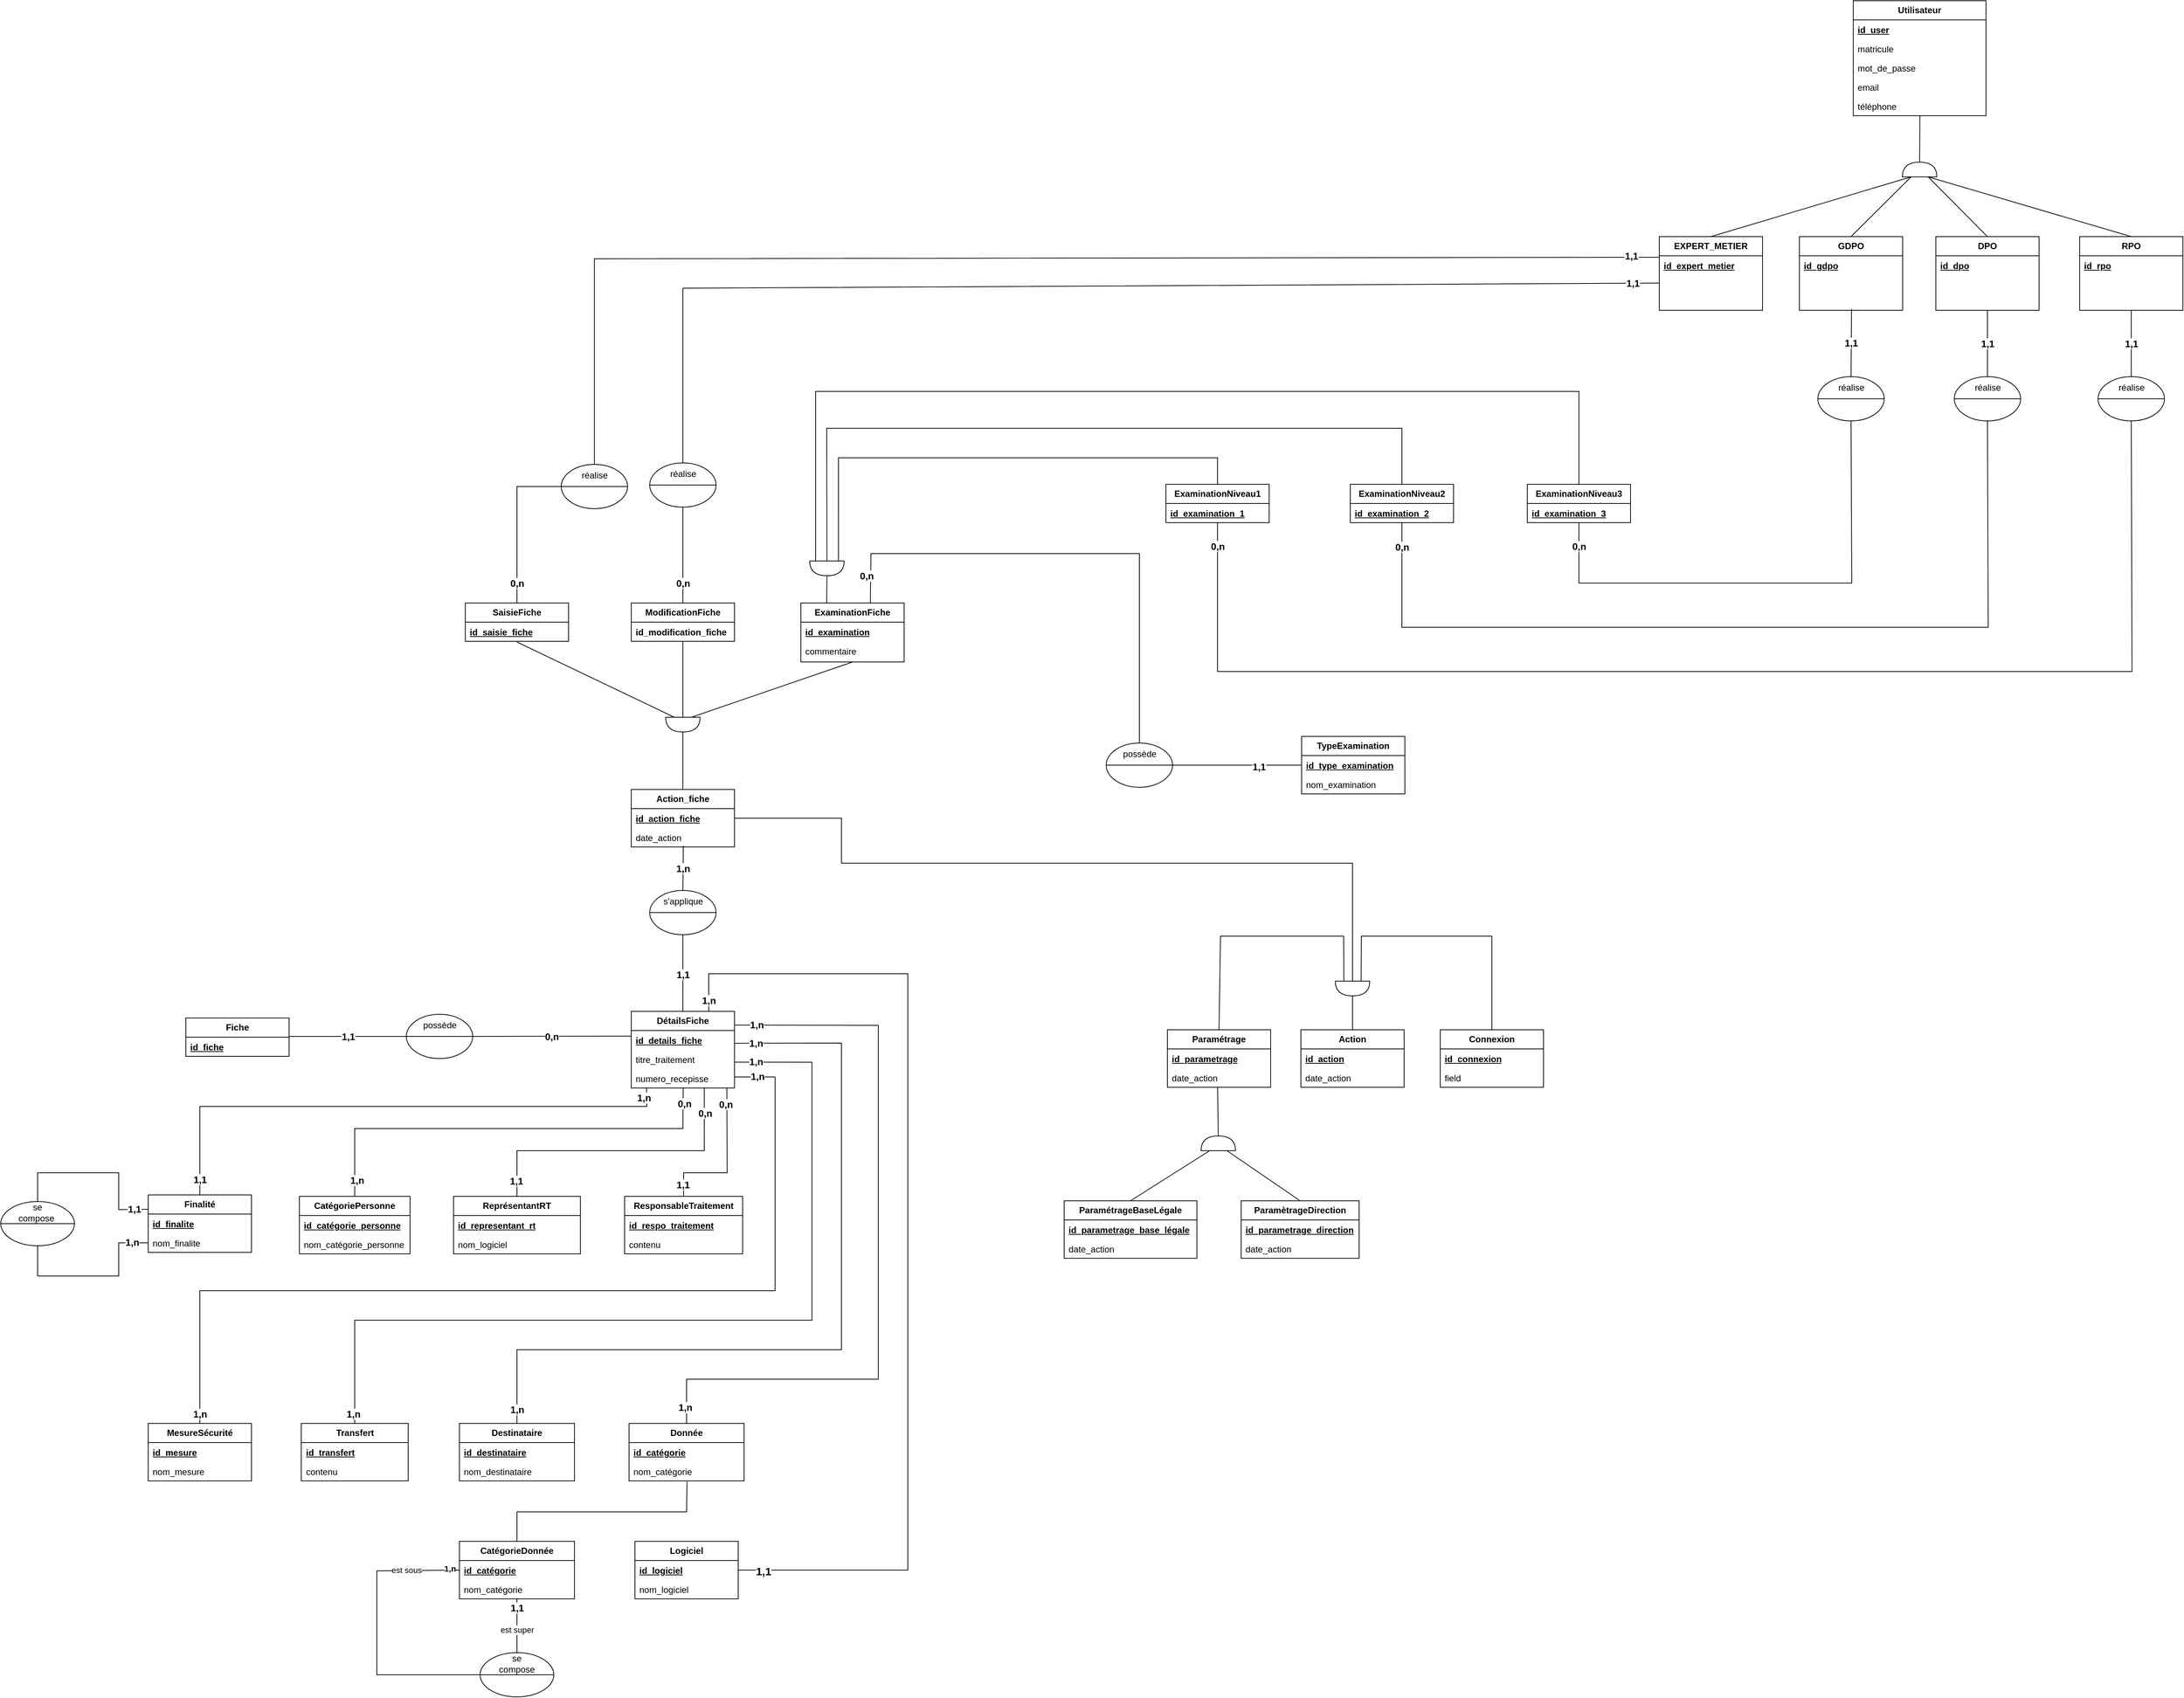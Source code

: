 <mxfile version="24.0.1" type="github">
  <diagram name="Page-1" id="qLgA0oDhDF7gpmY1HdVV">
    <mxGraphModel dx="3410" dy="1915" grid="1" gridSize="10" guides="1" tooltips="1" connect="1" arrows="1" fold="1" page="1" pageScale="1" pageWidth="1169" pageHeight="1654" math="0" shadow="0">
      <root>
        <mxCell id="0" />
        <mxCell id="1" parent="0" />
        <mxCell id="GYJAzNhmERgqQ6SQNVPi-38" value="&lt;b&gt;DPO&lt;/b&gt;" style="swimlane;fontStyle=0;childLayout=stackLayout;horizontal=1;startSize=26;fillColor=none;horizontalStack=0;resizeParent=1;resizeParentMax=0;resizeLast=0;collapsible=1;marginBottom=0;whiteSpace=wrap;html=1;" parent="1" vertex="1">
          <mxGeometry x="2874" y="500.04" width="140" height="100" as="geometry" />
        </mxCell>
        <mxCell id="GYJAzNhmERgqQ6SQNVPi-39" value="&lt;b&gt;&lt;u&gt;id_dpo&lt;/u&gt;&lt;/b&gt;" style="text;strokeColor=none;fillColor=none;align=left;verticalAlign=top;spacingLeft=4;spacingRight=4;overflow=hidden;rotatable=0;points=[[0,0.5],[1,0.5]];portConstraint=eastwest;whiteSpace=wrap;html=1;" parent="GYJAzNhmERgqQ6SQNVPi-38" vertex="1">
          <mxGeometry y="26" width="140" height="74" as="geometry" />
        </mxCell>
        <mxCell id="GYJAzNhmERgqQ6SQNVPi-42" value="&lt;b&gt;GDPO&lt;/b&gt;" style="swimlane;fontStyle=0;childLayout=stackLayout;horizontal=1;startSize=26;fillColor=none;horizontalStack=0;resizeParent=1;resizeParentMax=0;resizeLast=0;collapsible=1;marginBottom=0;whiteSpace=wrap;html=1;" parent="1" vertex="1">
          <mxGeometry x="2689" y="500.04" width="140" height="100" as="geometry" />
        </mxCell>
        <mxCell id="GYJAzNhmERgqQ6SQNVPi-43" value="&lt;b&gt;&lt;u&gt;id_gdpo&lt;/u&gt;&lt;/b&gt;" style="text;strokeColor=none;fillColor=none;align=left;verticalAlign=top;spacingLeft=4;spacingRight=4;overflow=hidden;rotatable=0;points=[[0,0.5],[1,0.5]];portConstraint=eastwest;whiteSpace=wrap;html=1;" parent="GYJAzNhmERgqQ6SQNVPi-42" vertex="1">
          <mxGeometry y="26" width="140" height="74" as="geometry" />
        </mxCell>
        <mxCell id="GYJAzNhmERgqQ6SQNVPi-46" value="&lt;b&gt;EXPERT_METIER&lt;/b&gt;" style="swimlane;fontStyle=0;childLayout=stackLayout;horizontal=1;startSize=26;fillColor=none;horizontalStack=0;resizeParent=1;resizeParentMax=0;resizeLast=0;collapsible=1;marginBottom=0;whiteSpace=wrap;html=1;" parent="1" vertex="1">
          <mxGeometry x="2499" y="500.04" width="140" height="100" as="geometry" />
        </mxCell>
        <mxCell id="GYJAzNhmERgqQ6SQNVPi-49" value="&lt;b&gt;&lt;u&gt;id_expert_metier&lt;/u&gt;&lt;/b&gt;" style="text;strokeColor=none;fillColor=none;align=left;verticalAlign=top;spacingLeft=4;spacingRight=4;overflow=hidden;rotatable=0;points=[[0,0.5],[1,0.5]];portConstraint=eastwest;whiteSpace=wrap;html=1;" parent="GYJAzNhmERgqQ6SQNVPi-46" vertex="1">
          <mxGeometry y="26" width="140" height="74" as="geometry" />
        </mxCell>
        <mxCell id="GYJAzNhmERgqQ6SQNVPi-50" value="" style="shape=or;whiteSpace=wrap;html=1;direction=north;" parent="1" vertex="1">
          <mxGeometry x="2828.67" y="399" width="46.67" height="20" as="geometry" />
        </mxCell>
        <mxCell id="GYJAzNhmERgqQ6SQNVPi-53" value="" style="endArrow=none;html=1;rounded=0;exitX=0.5;exitY=0;exitDx=0;exitDy=0;entryX=0;entryY=0.25;entryDx=0;entryDy=0;entryPerimeter=0;" parent="1" source="GYJAzNhmERgqQ6SQNVPi-46" target="GYJAzNhmERgqQ6SQNVPi-50" edge="1">
          <mxGeometry width="50" height="50" relative="1" as="geometry">
            <mxPoint x="2569" y="480.04" as="sourcePoint" />
            <mxPoint x="2747.327" y="430.04" as="targetPoint" />
          </mxGeometry>
        </mxCell>
        <mxCell id="GYJAzNhmERgqQ6SQNVPi-54" value="" style="endArrow=none;html=1;rounded=0;entryX=0;entryY=0.75;entryDx=0;entryDy=0;entryPerimeter=0;exitX=0.5;exitY=0;exitDx=0;exitDy=0;" parent="1" source="GYJAzNhmERgqQ6SQNVPi-38" target="GYJAzNhmERgqQ6SQNVPi-50" edge="1">
          <mxGeometry width="50" height="50" relative="1" as="geometry">
            <mxPoint x="2944" y="500.04" as="sourcePoint" />
            <mxPoint x="2776.87" y="430.0" as="targetPoint" />
          </mxGeometry>
        </mxCell>
        <mxCell id="GYJAzNhmERgqQ6SQNVPi-55" value="&lt;b&gt;Utilisateur&lt;/b&gt;" style="swimlane;fontStyle=0;childLayout=stackLayout;horizontal=1;startSize=26;fillColor=none;horizontalStack=0;resizeParent=1;resizeParentMax=0;resizeLast=0;collapsible=1;marginBottom=0;whiteSpace=wrap;html=1;" parent="1" vertex="1">
          <mxGeometry x="2762.01" y="180" width="180" height="156" as="geometry" />
        </mxCell>
        <mxCell id="GYJAzNhmERgqQ6SQNVPi-56" value="&lt;b&gt;&lt;u&gt;id_user&lt;/u&gt;&lt;/b&gt;" style="text;strokeColor=none;fillColor=none;align=left;verticalAlign=top;spacingLeft=4;spacingRight=4;overflow=hidden;rotatable=0;points=[[0,0.5],[1,0.5]];portConstraint=eastwest;whiteSpace=wrap;html=1;" parent="GYJAzNhmERgqQ6SQNVPi-55" vertex="1">
          <mxGeometry y="26" width="180" height="26" as="geometry" />
        </mxCell>
        <mxCell id="GYJAzNhmERgqQ6SQNVPi-57" value="matricule" style="text;strokeColor=none;fillColor=none;align=left;verticalAlign=top;spacingLeft=4;spacingRight=4;overflow=hidden;rotatable=0;points=[[0,0.5],[1,0.5]];portConstraint=eastwest;whiteSpace=wrap;html=1;" parent="GYJAzNhmERgqQ6SQNVPi-55" vertex="1">
          <mxGeometry y="52" width="180" height="26" as="geometry" />
        </mxCell>
        <mxCell id="gTLhRK3T2MshmFAOSzQ8-50" value="mot_de_passe" style="text;strokeColor=none;fillColor=none;align=left;verticalAlign=top;spacingLeft=4;spacingRight=4;overflow=hidden;rotatable=0;points=[[0,0.5],[1,0.5]];portConstraint=eastwest;whiteSpace=wrap;html=1;" parent="GYJAzNhmERgqQ6SQNVPi-55" vertex="1">
          <mxGeometry y="78" width="180" height="26" as="geometry" />
        </mxCell>
        <mxCell id="gTLhRK3T2MshmFAOSzQ8-51" value="email" style="text;strokeColor=none;fillColor=none;align=left;verticalAlign=top;spacingLeft=4;spacingRight=4;overflow=hidden;rotatable=0;points=[[0,0.5],[1,0.5]];portConstraint=eastwest;whiteSpace=wrap;html=1;" parent="GYJAzNhmERgqQ6SQNVPi-55" vertex="1">
          <mxGeometry y="104" width="180" height="26" as="geometry" />
        </mxCell>
        <mxCell id="gTLhRK3T2MshmFAOSzQ8-52" value="téléphone" style="text;strokeColor=none;fillColor=none;align=left;verticalAlign=top;spacingLeft=4;spacingRight=4;overflow=hidden;rotatable=0;points=[[0,0.5],[1,0.5]];portConstraint=eastwest;whiteSpace=wrap;html=1;" parent="GYJAzNhmERgqQ6SQNVPi-55" vertex="1">
          <mxGeometry y="130" width="180" height="26" as="geometry" />
        </mxCell>
        <mxCell id="GYJAzNhmERgqQ6SQNVPi-59" value="" style="endArrow=none;html=1;rounded=0;exitX=1;exitY=0.5;exitDx=0;exitDy=0;exitPerimeter=0;entryX=0.502;entryY=0.996;entryDx=0;entryDy=0;entryPerimeter=0;" parent="1" source="GYJAzNhmERgqQ6SQNVPi-50" target="gTLhRK3T2MshmFAOSzQ8-52" edge="1">
          <mxGeometry width="50" height="50" relative="1" as="geometry">
            <mxPoint x="2750" y="390" as="sourcePoint" />
            <mxPoint x="2852" y="360" as="targetPoint" />
          </mxGeometry>
        </mxCell>
        <mxCell id="GYJAzNhmERgqQ6SQNVPi-60" value="&lt;b&gt;Action_fiche&lt;/b&gt;" style="swimlane;fontStyle=0;childLayout=stackLayout;horizontal=1;startSize=26;fillColor=none;horizontalStack=0;resizeParent=1;resizeParentMax=0;resizeLast=0;collapsible=1;marginBottom=0;whiteSpace=wrap;html=1;" parent="1" vertex="1">
          <mxGeometry x="1104.99" y="1250" width="140" height="78" as="geometry" />
        </mxCell>
        <mxCell id="GYJAzNhmERgqQ6SQNVPi-61" value="&lt;b&gt;&lt;u style=&quot;&quot;&gt;id_action_fiche&lt;/u&gt;&lt;/b&gt;" style="text;strokeColor=none;fillColor=none;align=left;verticalAlign=top;spacingLeft=4;spacingRight=4;overflow=hidden;rotatable=0;points=[[0,0.5],[1,0.5]];portConstraint=eastwest;whiteSpace=wrap;html=1;" parent="GYJAzNhmERgqQ6SQNVPi-60" vertex="1">
          <mxGeometry y="26" width="140" height="26" as="geometry" />
        </mxCell>
        <mxCell id="GYJAzNhmERgqQ6SQNVPi-62" value="date_action" style="text;strokeColor=none;fillColor=none;align=left;verticalAlign=top;spacingLeft=4;spacingRight=4;overflow=hidden;rotatable=0;points=[[0,0.5],[1,0.5]];portConstraint=eastwest;whiteSpace=wrap;html=1;" parent="GYJAzNhmERgqQ6SQNVPi-60" vertex="1">
          <mxGeometry y="52" width="140" height="26" as="geometry" />
        </mxCell>
        <mxCell id="GYJAzNhmERgqQ6SQNVPi-65" value="&lt;b&gt;SaisieFiche&lt;/b&gt;" style="swimlane;fontStyle=0;childLayout=stackLayout;horizontal=1;startSize=26;fillColor=none;horizontalStack=0;resizeParent=1;resizeParentMax=0;resizeLast=0;collapsible=1;marginBottom=0;whiteSpace=wrap;html=1;" parent="1" vertex="1">
          <mxGeometry x="880" y="997" width="140" height="52" as="geometry" />
        </mxCell>
        <mxCell id="GYJAzNhmERgqQ6SQNVPi-66" value="&lt;b&gt;&lt;u&gt;id_saisie_fiche&lt;/u&gt;&lt;/b&gt;" style="text;strokeColor=none;fillColor=none;align=left;verticalAlign=top;spacingLeft=4;spacingRight=4;overflow=hidden;rotatable=0;points=[[0,0.5],[1,0.5]];portConstraint=eastwest;whiteSpace=wrap;html=1;" parent="GYJAzNhmERgqQ6SQNVPi-65" vertex="1">
          <mxGeometry y="26" width="140" height="26" as="geometry" />
        </mxCell>
        <mxCell id="GYJAzNhmERgqQ6SQNVPi-69" value="&lt;b&gt;ModificationFiche&lt;/b&gt;" style="swimlane;fontStyle=0;childLayout=stackLayout;horizontal=1;startSize=26;fillColor=none;horizontalStack=0;resizeParent=1;resizeParentMax=0;resizeLast=0;collapsible=1;marginBottom=0;whiteSpace=wrap;html=1;" parent="1" vertex="1">
          <mxGeometry x="1105" y="997" width="140" height="52" as="geometry" />
        </mxCell>
        <mxCell id="GYJAzNhmERgqQ6SQNVPi-70" value="&lt;b&gt;id_modification_fiche&lt;/b&gt;" style="text;strokeColor=none;fillColor=none;align=left;verticalAlign=top;spacingLeft=4;spacingRight=4;overflow=hidden;rotatable=0;points=[[0,0.5],[1,0.5]];portConstraint=eastwest;whiteSpace=wrap;html=1;" parent="GYJAzNhmERgqQ6SQNVPi-69" vertex="1">
          <mxGeometry y="26" width="140" height="26" as="geometry" />
        </mxCell>
        <mxCell id="GYJAzNhmERgqQ6SQNVPi-73" value="&lt;b&gt;ExaminationFiche&lt;/b&gt;" style="swimlane;fontStyle=0;childLayout=stackLayout;horizontal=1;startSize=26;fillColor=none;horizontalStack=0;resizeParent=1;resizeParentMax=0;resizeLast=0;collapsible=1;marginBottom=0;whiteSpace=wrap;html=1;" parent="1" vertex="1">
          <mxGeometry x="1335" y="997" width="140" height="80" as="geometry" />
        </mxCell>
        <mxCell id="GYJAzNhmERgqQ6SQNVPi-74" value="&lt;div&gt;&lt;b&gt;&lt;u&gt;id_examination&lt;/u&gt;&lt;/b&gt;&lt;/div&gt;&lt;div&gt;&lt;br&gt;&lt;/div&gt;&lt;div&gt;&lt;br&gt;&lt;/div&gt;&lt;div&gt;&lt;br&gt;&lt;/div&gt;&lt;div&gt;&lt;br&gt;&lt;/div&gt;&lt;div&gt;&lt;br&gt;&lt;/div&gt;" style="text;strokeColor=none;fillColor=none;align=left;verticalAlign=top;spacingLeft=4;spacingRight=4;overflow=hidden;rotatable=0;points=[[0,0.5],[1,0.5]];portConstraint=eastwest;whiteSpace=wrap;html=1;" parent="GYJAzNhmERgqQ6SQNVPi-73" vertex="1">
          <mxGeometry y="26" width="140" height="26" as="geometry" />
        </mxCell>
        <mxCell id="GYJAzNhmERgqQ6SQNVPi-75" value="commentaire" style="text;strokeColor=none;fillColor=none;align=left;verticalAlign=top;spacingLeft=4;spacingRight=4;overflow=hidden;rotatable=0;points=[[0,0.5],[1,0.5]];portConstraint=eastwest;whiteSpace=wrap;html=1;" parent="GYJAzNhmERgqQ6SQNVPi-73" vertex="1">
          <mxGeometry y="52" width="140" height="28" as="geometry" />
        </mxCell>
        <mxCell id="GYJAzNhmERgqQ6SQNVPi-84" value="" style="group" parent="1" vertex="1" connectable="0">
          <mxGeometry x="1010" y="809" width="90" height="60" as="geometry" />
        </mxCell>
        <mxCell id="GYJAzNhmERgqQ6SQNVPi-81" value="" style="ellipse;whiteSpace=wrap;html=1;" parent="GYJAzNhmERgqQ6SQNVPi-84" vertex="1">
          <mxGeometry width="90" height="60" as="geometry" />
        </mxCell>
        <mxCell id="GYJAzNhmERgqQ6SQNVPi-83" value="réalise" style="text;html=1;align=center;verticalAlign=middle;whiteSpace=wrap;rounded=0;" parent="GYJAzNhmERgqQ6SQNVPi-84" vertex="1">
          <mxGeometry x="22.5" y="7.5" width="45" height="15" as="geometry" />
        </mxCell>
        <mxCell id="GYJAzNhmERgqQ6SQNVPi-82" value="" style="endArrow=none;html=1;rounded=0;entryX=1;entryY=0.5;entryDx=0;entryDy=0;exitX=0;exitY=0.5;exitDx=0;exitDy=0;elbow=vertical;" parent="GYJAzNhmERgqQ6SQNVPi-84" source="GYJAzNhmERgqQ6SQNVPi-81" target="GYJAzNhmERgqQ6SQNVPi-81" edge="1">
          <mxGeometry width="50" height="50" relative="1" as="geometry">
            <mxPoint x="210" y="285" as="sourcePoint" />
            <mxPoint x="247.5" y="247.5" as="targetPoint" />
          </mxGeometry>
        </mxCell>
        <mxCell id="GYJAzNhmERgqQ6SQNVPi-88" value="" style="endArrow=none;html=1;rounded=0;entryX=0;entryY=0.075;entryDx=0;entryDy=0;entryPerimeter=0;exitX=0.5;exitY=0;exitDx=0;exitDy=0;" parent="1" source="GYJAzNhmERgqQ6SQNVPi-81" edge="1">
          <mxGeometry width="50" height="50" relative="1" as="geometry">
            <mxPoint x="1160" y="800" as="sourcePoint" />
            <mxPoint x="2499" y="527.99" as="targetPoint" />
            <Array as="points">
              <mxPoint x="1055" y="530" />
            </Array>
          </mxGeometry>
        </mxCell>
        <mxCell id="gTLhRK3T2MshmFAOSzQ8-44" value="&lt;b&gt;&lt;font style=&quot;font-size: 13px;&quot;&gt;1,1&lt;/font&gt;&lt;/b&gt;" style="edgeLabel;html=1;align=center;verticalAlign=middle;resizable=0;points=[];" parent="GYJAzNhmERgqQ6SQNVPi-88" vertex="1" connectable="0">
          <mxGeometry x="0.882" y="1" relative="1" as="geometry">
            <mxPoint x="63" y="-1" as="offset" />
          </mxGeometry>
        </mxCell>
        <mxCell id="GYJAzNhmERgqQ6SQNVPi-97" value="&lt;b&gt;DétailsFiche&lt;/b&gt;" style="swimlane;fontStyle=0;childLayout=stackLayout;horizontal=1;startSize=26;fillColor=none;horizontalStack=0;resizeParent=1;resizeParentMax=0;resizeLast=0;collapsible=1;marginBottom=0;whiteSpace=wrap;html=1;" parent="1" vertex="1">
          <mxGeometry x="1105" y="1551" width="140" height="104" as="geometry" />
        </mxCell>
        <mxCell id="GYJAzNhmERgqQ6SQNVPi-98" value="&lt;b&gt;&lt;u&gt;id_details_fiche&lt;/u&gt;&lt;/b&gt;" style="text;strokeColor=none;fillColor=none;align=left;verticalAlign=top;spacingLeft=4;spacingRight=4;overflow=hidden;rotatable=0;points=[[0,0.5],[1,0.5]];portConstraint=eastwest;whiteSpace=wrap;html=1;" parent="GYJAzNhmERgqQ6SQNVPi-97" vertex="1">
          <mxGeometry y="26" width="140" height="26" as="geometry" />
        </mxCell>
        <mxCell id="GYJAzNhmERgqQ6SQNVPi-99" value="titre_traitement" style="text;strokeColor=none;fillColor=none;align=left;verticalAlign=top;spacingLeft=4;spacingRight=4;overflow=hidden;rotatable=0;points=[[0,0.5],[1,0.5]];portConstraint=eastwest;whiteSpace=wrap;html=1;" parent="GYJAzNhmERgqQ6SQNVPi-97" vertex="1">
          <mxGeometry y="52" width="140" height="26" as="geometry" />
        </mxCell>
        <mxCell id="GYJAzNhmERgqQ6SQNVPi-100" value="numero_recepisse" style="text;strokeColor=none;fillColor=none;align=left;verticalAlign=top;spacingLeft=4;spacingRight=4;overflow=hidden;rotatable=0;points=[[0,0.5],[1,0.5]];portConstraint=eastwest;whiteSpace=wrap;html=1;" parent="GYJAzNhmERgqQ6SQNVPi-97" vertex="1">
          <mxGeometry y="78" width="140" height="26" as="geometry" />
        </mxCell>
        <mxCell id="GYJAzNhmERgqQ6SQNVPi-107" value="" style="group" parent="1" vertex="1" connectable="0">
          <mxGeometry x="1130" y="807" width="90" height="60" as="geometry" />
        </mxCell>
        <mxCell id="GYJAzNhmERgqQ6SQNVPi-108" value="" style="ellipse;whiteSpace=wrap;html=1;" parent="GYJAzNhmERgqQ6SQNVPi-107" vertex="1">
          <mxGeometry width="90" height="60" as="geometry" />
        </mxCell>
        <mxCell id="GYJAzNhmERgqQ6SQNVPi-109" value="réalise" style="text;html=1;align=center;verticalAlign=middle;whiteSpace=wrap;rounded=0;" parent="GYJAzNhmERgqQ6SQNVPi-107" vertex="1">
          <mxGeometry x="22.5" y="7.5" width="45" height="15" as="geometry" />
        </mxCell>
        <mxCell id="GYJAzNhmERgqQ6SQNVPi-110" value="" style="endArrow=none;html=1;rounded=0;entryX=1;entryY=0.5;entryDx=0;entryDy=0;exitX=0;exitY=0.5;exitDx=0;exitDy=0;elbow=vertical;" parent="GYJAzNhmERgqQ6SQNVPi-107" source="GYJAzNhmERgqQ6SQNVPi-108" target="GYJAzNhmERgqQ6SQNVPi-108" edge="1">
          <mxGeometry width="50" height="50" relative="1" as="geometry">
            <mxPoint x="210" y="285" as="sourcePoint" />
            <mxPoint x="247.5" y="247.5" as="targetPoint" />
          </mxGeometry>
        </mxCell>
        <mxCell id="GYJAzNhmERgqQ6SQNVPi-127" value="&lt;b&gt;&lt;font style=&quot;font-size: 13px;&quot;&gt;1,1&lt;/font&gt;&lt;/b&gt;" style="endArrow=none;html=1;rounded=0;entryX=0;entryY=0.5;entryDx=0;entryDy=0;exitX=0.5;exitY=0;exitDx=0;exitDy=0;" parent="1" source="GYJAzNhmERgqQ6SQNVPi-108" target="GYJAzNhmERgqQ6SQNVPi-49" edge="1">
          <mxGeometry x="0.954" width="50" height="50" relative="1" as="geometry">
            <mxPoint x="1380" y="790" as="sourcePoint" />
            <mxPoint x="1380.49" y="732" as="targetPoint" />
            <Array as="points">
              <mxPoint x="1175" y="570" />
            </Array>
            <mxPoint as="offset" />
          </mxGeometry>
        </mxCell>
        <mxCell id="GYJAzNhmERgqQ6SQNVPi-137" value="&lt;b&gt;Fiche&lt;/b&gt;" style="swimlane;fontStyle=0;childLayout=stackLayout;horizontal=1;startSize=26;fillColor=none;horizontalStack=0;resizeParent=1;resizeParentMax=0;resizeLast=0;collapsible=1;marginBottom=0;whiteSpace=wrap;html=1;" parent="1" vertex="1">
          <mxGeometry x="501.0" y="1560" width="140" height="52" as="geometry" />
        </mxCell>
        <mxCell id="GYJAzNhmERgqQ6SQNVPi-138" value="&lt;u style=&quot;&quot;&gt;&lt;b&gt;id_fiche&lt;/b&gt;&lt;/u&gt;" style="text;strokeColor=none;fillColor=none;align=left;verticalAlign=top;spacingLeft=4;spacingRight=4;overflow=hidden;rotatable=0;points=[[0,0.5],[1,0.5]];portConstraint=eastwest;whiteSpace=wrap;html=1;" parent="GYJAzNhmERgqQ6SQNVPi-137" vertex="1">
          <mxGeometry y="26" width="140" height="26" as="geometry" />
        </mxCell>
        <mxCell id="GYJAzNhmERgqQ6SQNVPi-142" value="" style="group" parent="1" vertex="1" connectable="0">
          <mxGeometry x="800" y="1555" width="90" height="60" as="geometry" />
        </mxCell>
        <mxCell id="GYJAzNhmERgqQ6SQNVPi-143" value="" style="ellipse;whiteSpace=wrap;html=1;" parent="GYJAzNhmERgqQ6SQNVPi-142" vertex="1">
          <mxGeometry width="90" height="60" as="geometry" />
        </mxCell>
        <mxCell id="GYJAzNhmERgqQ6SQNVPi-144" value="possède" style="text;html=1;align=center;verticalAlign=middle;whiteSpace=wrap;rounded=0;" parent="GYJAzNhmERgqQ6SQNVPi-142" vertex="1">
          <mxGeometry x="22.5" y="7.5" width="45" height="15" as="geometry" />
        </mxCell>
        <mxCell id="GYJAzNhmERgqQ6SQNVPi-145" value="" style="endArrow=none;html=1;rounded=0;entryX=1;entryY=0.5;entryDx=0;entryDy=0;exitX=0;exitY=0.5;exitDx=0;exitDy=0;elbow=vertical;" parent="GYJAzNhmERgqQ6SQNVPi-142" source="GYJAzNhmERgqQ6SQNVPi-143" target="GYJAzNhmERgqQ6SQNVPi-143" edge="1">
          <mxGeometry width="50" height="50" relative="1" as="geometry">
            <mxPoint x="210" y="285" as="sourcePoint" />
            <mxPoint x="247.5" y="247.5" as="targetPoint" />
          </mxGeometry>
        </mxCell>
        <mxCell id="GYJAzNhmERgqQ6SQNVPi-159" value="&lt;b&gt;&lt;font style=&quot;font-size: 13px;&quot;&gt;0,n&lt;/font&gt;&lt;/b&gt;" style="endArrow=none;html=1;rounded=0;exitX=0.5;exitY=1;exitDx=0;exitDy=0;entryX=0.5;entryY=0;entryDx=0;entryDy=0;" parent="1" source="GYJAzNhmERgqQ6SQNVPi-108" target="GYJAzNhmERgqQ6SQNVPi-69" edge="1">
          <mxGeometry x="0.585" width="50" height="50" relative="1" as="geometry">
            <mxPoint x="1433.33" y="960" as="sourcePoint" />
            <mxPoint x="1483.33" y="910" as="targetPoint" />
            <mxPoint as="offset" />
          </mxGeometry>
        </mxCell>
        <mxCell id="GYJAzNhmERgqQ6SQNVPi-161" value="&lt;b&gt;&lt;font style=&quot;font-size: 13px;&quot;&gt;0,n&lt;/font&gt;&lt;/b&gt;" style="endArrow=none;html=1;rounded=0;exitX=0.5;exitY=0;exitDx=0;exitDy=0;entryX=0;entryY=0.5;entryDx=0;entryDy=0;" parent="1" source="GYJAzNhmERgqQ6SQNVPi-65" target="GYJAzNhmERgqQ6SQNVPi-81" edge="1">
          <mxGeometry x="-0.752" width="50" height="50" relative="1" as="geometry">
            <mxPoint x="980" y="960" as="sourcePoint" />
            <mxPoint x="1030" y="910" as="targetPoint" />
            <Array as="points">
              <mxPoint x="950" y="839" />
            </Array>
            <mxPoint as="offset" />
          </mxGeometry>
        </mxCell>
        <mxCell id="GYJAzNhmERgqQ6SQNVPi-177" value="" style="shape=or;whiteSpace=wrap;html=1;direction=south;" parent="1" vertex="1">
          <mxGeometry x="1347" y="940" width="46.67" height="20" as="geometry" />
        </mxCell>
        <mxCell id="GYJAzNhmERgqQ6SQNVPi-178" value="" style="endArrow=none;html=1;rounded=0;entryX=1;entryY=0.5;entryDx=0;entryDy=0;entryPerimeter=0;exitX=0.25;exitY=0;exitDx=0;exitDy=0;" parent="1" source="GYJAzNhmERgqQ6SQNVPi-73" target="GYJAzNhmERgqQ6SQNVPi-177" edge="1">
          <mxGeometry width="50" height="50" relative="1" as="geometry">
            <mxPoint x="1320" y="1030" as="sourcePoint" />
            <mxPoint x="1370" y="980" as="targetPoint" />
          </mxGeometry>
        </mxCell>
        <mxCell id="GYJAzNhmERgqQ6SQNVPi-179" value="&lt;b&gt;ExaminationNiveau1&lt;/b&gt;" style="swimlane;fontStyle=0;childLayout=stackLayout;horizontal=1;startSize=26;fillColor=none;horizontalStack=0;resizeParent=1;resizeParentMax=0;resizeLast=0;collapsible=1;marginBottom=0;whiteSpace=wrap;html=1;" parent="1" vertex="1">
          <mxGeometry x="1830" y="836" width="140" height="52" as="geometry" />
        </mxCell>
        <mxCell id="GYJAzNhmERgqQ6SQNVPi-180" value="&lt;b&gt;&lt;u&gt;id_examination_1&lt;/u&gt;&lt;/b&gt;" style="text;strokeColor=none;fillColor=none;align=left;verticalAlign=top;spacingLeft=4;spacingRight=4;overflow=hidden;rotatable=0;points=[[0,0.5],[1,0.5]];portConstraint=eastwest;whiteSpace=wrap;html=1;" parent="GYJAzNhmERgqQ6SQNVPi-179" vertex="1">
          <mxGeometry y="26" width="140" height="26" as="geometry" />
        </mxCell>
        <mxCell id="GYJAzNhmERgqQ6SQNVPi-183" value="&lt;b&gt;ExaminationNiveau2&lt;/b&gt;" style="swimlane;fontStyle=0;childLayout=stackLayout;horizontal=1;startSize=26;fillColor=none;horizontalStack=0;resizeParent=1;resizeParentMax=0;resizeLast=0;collapsible=1;marginBottom=0;whiteSpace=wrap;html=1;" parent="1" vertex="1">
          <mxGeometry x="2080" y="836" width="140" height="52" as="geometry" />
        </mxCell>
        <mxCell id="GYJAzNhmERgqQ6SQNVPi-184" value="&lt;b&gt;&lt;u&gt;id_examination_2&lt;/u&gt;&lt;/b&gt;" style="text;strokeColor=none;fillColor=none;align=left;verticalAlign=top;spacingLeft=4;spacingRight=4;overflow=hidden;rotatable=0;points=[[0,0.5],[1,0.5]];portConstraint=eastwest;whiteSpace=wrap;html=1;" parent="GYJAzNhmERgqQ6SQNVPi-183" vertex="1">
          <mxGeometry y="26" width="140" height="26" as="geometry" />
        </mxCell>
        <mxCell id="GYJAzNhmERgqQ6SQNVPi-187" value="&lt;b&gt;ExaminationNiveau3&lt;/b&gt;" style="swimlane;fontStyle=0;childLayout=stackLayout;horizontal=1;startSize=26;fillColor=none;horizontalStack=0;resizeParent=1;resizeParentMax=0;resizeLast=0;collapsible=1;marginBottom=0;whiteSpace=wrap;html=1;" parent="1" vertex="1">
          <mxGeometry x="2320" y="836" width="140" height="52" as="geometry" />
        </mxCell>
        <mxCell id="GYJAzNhmERgqQ6SQNVPi-188" value="&lt;b&gt;&lt;u&gt;id_examination_3&lt;/u&gt;&lt;/b&gt;" style="text;strokeColor=none;fillColor=none;align=left;verticalAlign=top;spacingLeft=4;spacingRight=4;overflow=hidden;rotatable=0;points=[[0,0.5],[1,0.5]];portConstraint=eastwest;whiteSpace=wrap;html=1;" parent="GYJAzNhmERgqQ6SQNVPi-187" vertex="1">
          <mxGeometry y="26" width="140" height="26" as="geometry" />
        </mxCell>
        <mxCell id="GYJAzNhmERgqQ6SQNVPi-191" value="" style="endArrow=none;html=1;rounded=0;exitX=0;exitY=0.164;exitDx=0;exitDy=0;exitPerimeter=0;entryX=0.5;entryY=0;entryDx=0;entryDy=0;" parent="1" source="GYJAzNhmERgqQ6SQNVPi-177" target="GYJAzNhmERgqQ6SQNVPi-179" edge="1">
          <mxGeometry width="50" height="50" relative="1" as="geometry">
            <mxPoint x="1403.33" y="919" as="sourcePoint" />
            <mxPoint x="1453.33" y="869" as="targetPoint" />
            <Array as="points">
              <mxPoint x="1386" y="800" />
              <mxPoint x="1900" y="800" />
            </Array>
          </mxGeometry>
        </mxCell>
        <mxCell id="GYJAzNhmERgqQ6SQNVPi-192" value="" style="endArrow=none;html=1;rounded=0;exitX=0;exitY=0.5;exitDx=0;exitDy=0;exitPerimeter=0;entryX=0.5;entryY=0;entryDx=0;entryDy=0;" parent="1" source="GYJAzNhmERgqQ6SQNVPi-177" target="GYJAzNhmERgqQ6SQNVPi-183" edge="1">
          <mxGeometry width="50" height="50" relative="1" as="geometry">
            <mxPoint x="1403.33" y="930" as="sourcePoint" />
            <mxPoint x="1886.33" y="826" as="targetPoint" />
            <Array as="points">
              <mxPoint x="1370" y="760" />
              <mxPoint x="2150" y="760" />
            </Array>
          </mxGeometry>
        </mxCell>
        <mxCell id="GYJAzNhmERgqQ6SQNVPi-193" value="" style="endArrow=none;html=1;rounded=0;exitX=0;exitY=0.829;exitDx=0;exitDy=0;exitPerimeter=0;entryX=0.5;entryY=0;entryDx=0;entryDy=0;" parent="1" source="GYJAzNhmERgqQ6SQNVPi-177" target="GYJAzNhmERgqQ6SQNVPi-187" edge="1">
          <mxGeometry width="50" height="50" relative="1" as="geometry">
            <mxPoint x="1390" y="929" as="sourcePoint" />
            <mxPoint x="1885" y="825" as="targetPoint" />
            <Array as="points">
              <mxPoint x="1355" y="710" />
              <mxPoint x="2390" y="710" />
            </Array>
          </mxGeometry>
        </mxCell>
        <mxCell id="GYJAzNhmERgqQ6SQNVPi-197" value="" style="group" parent="1" vertex="1" connectable="0">
          <mxGeometry x="2714" y="690" width="90" height="60" as="geometry" />
        </mxCell>
        <mxCell id="GYJAzNhmERgqQ6SQNVPi-198" value="" style="ellipse;whiteSpace=wrap;html=1;" parent="GYJAzNhmERgqQ6SQNVPi-197" vertex="1">
          <mxGeometry width="90" height="60" as="geometry" />
        </mxCell>
        <mxCell id="GYJAzNhmERgqQ6SQNVPi-199" value="réalise" style="text;html=1;align=center;verticalAlign=middle;whiteSpace=wrap;rounded=0;" parent="GYJAzNhmERgqQ6SQNVPi-197" vertex="1">
          <mxGeometry x="22.5" y="7.5" width="45" height="15" as="geometry" />
        </mxCell>
        <mxCell id="GYJAzNhmERgqQ6SQNVPi-200" value="" style="endArrow=none;html=1;rounded=0;entryX=1;entryY=0.5;entryDx=0;entryDy=0;exitX=0;exitY=0.5;exitDx=0;exitDy=0;elbow=vertical;" parent="GYJAzNhmERgqQ6SQNVPi-197" source="GYJAzNhmERgqQ6SQNVPi-198" target="GYJAzNhmERgqQ6SQNVPi-198" edge="1">
          <mxGeometry width="50" height="50" relative="1" as="geometry">
            <mxPoint x="210" y="285" as="sourcePoint" />
            <mxPoint x="247.5" y="247.5" as="targetPoint" />
          </mxGeometry>
        </mxCell>
        <mxCell id="GYJAzNhmERgqQ6SQNVPi-201" value="&lt;b&gt;&lt;font style=&quot;font-size: 13px;&quot;&gt;1,1&lt;/font&gt;&lt;/b&gt;" style="endArrow=none;html=1;rounded=0;entryX=0.505;entryY=0.974;entryDx=0;entryDy=0;entryPerimeter=0;exitX=0.5;exitY=0;exitDx=0;exitDy=0;" parent="1" source="GYJAzNhmERgqQ6SQNVPi-198" target="GYJAzNhmERgqQ6SQNVPi-43" edge="1">
          <mxGeometry width="50" height="50" relative="1" as="geometry">
            <mxPoint x="2689" y="700" as="sourcePoint" />
            <mxPoint x="2759" y="578.768" as="targetPoint" />
          </mxGeometry>
        </mxCell>
        <mxCell id="GYJAzNhmERgqQ6SQNVPi-202" value="&lt;b&gt;&lt;font style=&quot;font-size: 13px;&quot;&gt;0,n&lt;/font&gt;&lt;/b&gt;" style="endArrow=none;html=1;rounded=0;entryX=0.5;entryY=1;entryDx=0;entryDy=0;exitX=0.5;exitY=1;exitDx=0;exitDy=0;" parent="1" source="GYJAzNhmERgqQ6SQNVPi-187" target="GYJAzNhmERgqQ6SQNVPi-198" edge="1">
          <mxGeometry x="-0.905" width="50" height="50" relative="1" as="geometry">
            <mxPoint x="2390" y="900" as="sourcePoint" />
            <mxPoint x="2790" y="800" as="targetPoint" />
            <Array as="points">
              <mxPoint x="2390" y="970" />
              <mxPoint x="2760" y="970" />
            </Array>
            <mxPoint as="offset" />
          </mxGeometry>
        </mxCell>
        <mxCell id="GYJAzNhmERgqQ6SQNVPi-204" value="" style="group" parent="1" vertex="1" connectable="0">
          <mxGeometry x="2899" y="690" width="90" height="60" as="geometry" />
        </mxCell>
        <mxCell id="GYJAzNhmERgqQ6SQNVPi-205" value="" style="ellipse;whiteSpace=wrap;html=1;" parent="GYJAzNhmERgqQ6SQNVPi-204" vertex="1">
          <mxGeometry width="90" height="60" as="geometry" />
        </mxCell>
        <mxCell id="GYJAzNhmERgqQ6SQNVPi-206" value="réalise" style="text;html=1;align=center;verticalAlign=middle;whiteSpace=wrap;rounded=0;" parent="GYJAzNhmERgqQ6SQNVPi-204" vertex="1">
          <mxGeometry x="22.5" y="7.5" width="45" height="15" as="geometry" />
        </mxCell>
        <mxCell id="GYJAzNhmERgqQ6SQNVPi-207" value="" style="endArrow=none;html=1;rounded=0;entryX=1;entryY=0.5;entryDx=0;entryDy=0;exitX=0;exitY=0.5;exitDx=0;exitDy=0;elbow=vertical;" parent="GYJAzNhmERgqQ6SQNVPi-204" source="GYJAzNhmERgqQ6SQNVPi-205" target="GYJAzNhmERgqQ6SQNVPi-205" edge="1">
          <mxGeometry width="50" height="50" relative="1" as="geometry">
            <mxPoint x="210" y="285" as="sourcePoint" />
            <mxPoint x="247.5" y="247.5" as="targetPoint" />
          </mxGeometry>
        </mxCell>
        <mxCell id="GYJAzNhmERgqQ6SQNVPi-208" value="&lt;b&gt;&lt;font style=&quot;font-size: 13px;&quot;&gt;1,1&lt;/font&gt;&lt;/b&gt;" style="endArrow=none;html=1;rounded=0;entryX=0.5;entryY=0.999;entryDx=0;entryDy=0;entryPerimeter=0;exitX=0.5;exitY=0;exitDx=0;exitDy=0;" parent="1" source="GYJAzNhmERgqQ6SQNVPi-205" target="GYJAzNhmERgqQ6SQNVPi-39" edge="1">
          <mxGeometry width="50" height="50" relative="1" as="geometry">
            <mxPoint x="2944" y="690" as="sourcePoint" />
            <mxPoint x="2943.86" y="603.806" as="targetPoint" />
          </mxGeometry>
        </mxCell>
        <mxCell id="GYJAzNhmERgqQ6SQNVPi-209" value="&lt;b&gt;&lt;font style=&quot;font-size: 13px;&quot;&gt;0,n&lt;/font&gt;&lt;/b&gt;" style="endArrow=none;html=1;rounded=0;entryX=0.5;entryY=1;entryDx=0;entryDy=0;exitX=0.5;exitY=1;exitDx=0;exitDy=0;" parent="1" source="GYJAzNhmERgqQ6SQNVPi-183" target="GYJAzNhmERgqQ6SQNVPi-205" edge="1">
          <mxGeometry x="-0.947" width="50" height="50" relative="1" as="geometry">
            <mxPoint x="2150" y="900" as="sourcePoint" />
            <mxPoint x="2944.17" y="794" as="targetPoint" />
            <Array as="points">
              <mxPoint x="2150" y="1030" />
              <mxPoint x="2945" y="1030" />
            </Array>
            <mxPoint as="offset" />
          </mxGeometry>
        </mxCell>
        <mxCell id="GYJAzNhmERgqQ6SQNVPi-210" value="&lt;b&gt;RPO&lt;/b&gt;" style="swimlane;fontStyle=0;childLayout=stackLayout;horizontal=1;startSize=26;fillColor=none;horizontalStack=0;resizeParent=1;resizeParentMax=0;resizeLast=0;collapsible=1;marginBottom=0;whiteSpace=wrap;html=1;" parent="1" vertex="1">
          <mxGeometry x="3069" y="500.04" width="140" height="100" as="geometry" />
        </mxCell>
        <mxCell id="GYJAzNhmERgqQ6SQNVPi-211" value="&lt;b&gt;&lt;u&gt;id_rpo&lt;/u&gt;&lt;/b&gt;" style="text;strokeColor=none;fillColor=none;align=left;verticalAlign=top;spacingLeft=4;spacingRight=4;overflow=hidden;rotatable=0;points=[[0,0.5],[1,0.5]];portConstraint=eastwest;whiteSpace=wrap;html=1;" parent="GYJAzNhmERgqQ6SQNVPi-210" vertex="1">
          <mxGeometry y="26" width="140" height="74" as="geometry" />
        </mxCell>
        <mxCell id="GYJAzNhmERgqQ6SQNVPi-216" value="" style="group" parent="1" vertex="1" connectable="0">
          <mxGeometry x="3094" y="690" width="90" height="60" as="geometry" />
        </mxCell>
        <mxCell id="GYJAzNhmERgqQ6SQNVPi-217" value="" style="ellipse;whiteSpace=wrap;html=1;" parent="GYJAzNhmERgqQ6SQNVPi-216" vertex="1">
          <mxGeometry width="90" height="60" as="geometry" />
        </mxCell>
        <mxCell id="GYJAzNhmERgqQ6SQNVPi-218" value="réalise" style="text;html=1;align=center;verticalAlign=middle;whiteSpace=wrap;rounded=0;" parent="GYJAzNhmERgqQ6SQNVPi-216" vertex="1">
          <mxGeometry x="22.5" y="7.5" width="45" height="15" as="geometry" />
        </mxCell>
        <mxCell id="GYJAzNhmERgqQ6SQNVPi-219" value="" style="endArrow=none;html=1;rounded=0;entryX=1;entryY=0.5;entryDx=0;entryDy=0;exitX=0;exitY=0.5;exitDx=0;exitDy=0;elbow=vertical;" parent="GYJAzNhmERgqQ6SQNVPi-216" source="GYJAzNhmERgqQ6SQNVPi-217" target="GYJAzNhmERgqQ6SQNVPi-217" edge="1">
          <mxGeometry width="50" height="50" relative="1" as="geometry">
            <mxPoint x="210" y="285" as="sourcePoint" />
            <mxPoint x="247.5" y="247.5" as="targetPoint" />
          </mxGeometry>
        </mxCell>
        <mxCell id="GYJAzNhmERgqQ6SQNVPi-221" value="&lt;b&gt;&lt;font style=&quot;font-size: 13px;&quot;&gt;1,1&lt;/font&gt;&lt;/b&gt;" style="endArrow=none;html=1;rounded=0;exitX=0.5;exitY=0;exitDx=0;exitDy=0;" parent="1" source="GYJAzNhmERgqQ6SQNVPi-217" target="GYJAzNhmERgqQ6SQNVPi-211" edge="1">
          <mxGeometry width="50" height="50" relative="1" as="geometry">
            <mxPoint x="3138" y="690" as="sourcePoint" />
            <mxPoint x="3139.28" y="603.962" as="targetPoint" />
          </mxGeometry>
        </mxCell>
        <mxCell id="GYJAzNhmERgqQ6SQNVPi-222" value="&lt;b&gt;&lt;font style=&quot;font-size: 13px;&quot;&gt;0,n&lt;/font&gt;&lt;/b&gt;" style="endArrow=none;html=1;rounded=0;entryX=0.5;entryY=1;entryDx=0;entryDy=0;" parent="1" source="GYJAzNhmERgqQ6SQNVPi-180" target="GYJAzNhmERgqQ6SQNVPi-217" edge="1">
          <mxGeometry x="-0.964" width="50" height="50" relative="1" as="geometry">
            <mxPoint x="1900" y="890" as="sourcePoint" />
            <mxPoint x="3145" y="790" as="targetPoint" />
            <Array as="points">
              <mxPoint x="1900" y="1090" />
              <mxPoint x="3140" y="1090" />
            </Array>
            <mxPoint as="offset" />
          </mxGeometry>
        </mxCell>
        <mxCell id="EJDOjYOvAJ0e2o-yVhJk-31" value="&lt;b&gt;TypeExamination&lt;/b&gt;" style="swimlane;fontStyle=0;childLayout=stackLayout;horizontal=1;startSize=26;fillColor=none;horizontalStack=0;resizeParent=1;resizeParentMax=0;resizeLast=0;collapsible=1;marginBottom=0;whiteSpace=wrap;html=1;" parent="1" vertex="1">
          <mxGeometry x="2014" y="1178" width="140" height="78" as="geometry" />
        </mxCell>
        <mxCell id="EJDOjYOvAJ0e2o-yVhJk-32" value="&lt;u style=&quot;&quot;&gt;&lt;b&gt;id_type_examination&lt;/b&gt;&lt;/u&gt;" style="text;strokeColor=none;fillColor=none;align=left;verticalAlign=top;spacingLeft=4;spacingRight=4;overflow=hidden;rotatable=0;points=[[0,0.5],[1,0.5]];portConstraint=eastwest;whiteSpace=wrap;html=1;" parent="EJDOjYOvAJ0e2o-yVhJk-31" vertex="1">
          <mxGeometry y="26" width="140" height="26" as="geometry" />
        </mxCell>
        <mxCell id="EJDOjYOvAJ0e2o-yVhJk-33" value="nom_examination" style="text;strokeColor=none;fillColor=none;align=left;verticalAlign=top;spacingLeft=4;spacingRight=4;overflow=hidden;rotatable=0;points=[[0,0.5],[1,0.5]];portConstraint=eastwest;whiteSpace=wrap;html=1;" parent="EJDOjYOvAJ0e2o-yVhJk-31" vertex="1">
          <mxGeometry y="52" width="140" height="26" as="geometry" />
        </mxCell>
        <mxCell id="gTLhRK3T2MshmFAOSzQ8-1" value="" style="group" parent="1" vertex="1" connectable="0">
          <mxGeometry x="1749" y="1187" width="90" height="60" as="geometry" />
        </mxCell>
        <mxCell id="gTLhRK3T2MshmFAOSzQ8-2" value="" style="ellipse;whiteSpace=wrap;html=1;" parent="gTLhRK3T2MshmFAOSzQ8-1" vertex="1">
          <mxGeometry width="90" height="60" as="geometry" />
        </mxCell>
        <mxCell id="gTLhRK3T2MshmFAOSzQ8-3" value="possède" style="text;html=1;align=center;verticalAlign=middle;whiteSpace=wrap;rounded=0;" parent="gTLhRK3T2MshmFAOSzQ8-1" vertex="1">
          <mxGeometry x="22.5" y="7.5" width="45" height="15" as="geometry" />
        </mxCell>
        <mxCell id="gTLhRK3T2MshmFAOSzQ8-4" value="" style="endArrow=none;html=1;rounded=0;entryX=1;entryY=0.5;entryDx=0;entryDy=0;exitX=0;exitY=0.5;exitDx=0;exitDy=0;elbow=vertical;" parent="gTLhRK3T2MshmFAOSzQ8-1" source="gTLhRK3T2MshmFAOSzQ8-2" target="gTLhRK3T2MshmFAOSzQ8-2" edge="1">
          <mxGeometry width="50" height="50" relative="1" as="geometry">
            <mxPoint x="210" y="285" as="sourcePoint" />
            <mxPoint x="247.5" y="247.5" as="targetPoint" />
          </mxGeometry>
        </mxCell>
        <mxCell id="gTLhRK3T2MshmFAOSzQ8-6" value="" style="endArrow=none;html=1;rounded=0;entryX=0;entryY=0.5;entryDx=0;entryDy=0;exitX=1;exitY=0.5;exitDx=0;exitDy=0;" parent="1" source="gTLhRK3T2MshmFAOSzQ8-2" target="EJDOjYOvAJ0e2o-yVhJk-32" edge="1">
          <mxGeometry width="50" height="50" relative="1" as="geometry">
            <mxPoint x="1754" y="1243" as="sourcePoint" />
            <mxPoint x="1804" y="1193" as="targetPoint" />
          </mxGeometry>
        </mxCell>
        <mxCell id="gTLhRK3T2MshmFAOSzQ8-55" value="&lt;font style=&quot;font-size: 13px;&quot;&gt;&lt;b&gt;1,1&lt;/b&gt;&lt;/font&gt;" style="edgeLabel;html=1;align=center;verticalAlign=middle;resizable=0;points=[];" parent="gTLhRK3T2MshmFAOSzQ8-6" vertex="1" connectable="0">
          <mxGeometry x="0.334" y="-2" relative="1" as="geometry">
            <mxPoint as="offset" />
          </mxGeometry>
        </mxCell>
        <mxCell id="gTLhRK3T2MshmFAOSzQ8-8" value="" style="endArrow=none;html=1;rounded=0;entryX=0.5;entryY=0;entryDx=0;entryDy=0;exitX=0.673;exitY=-0.001;exitDx=0;exitDy=0;exitPerimeter=0;" parent="1" source="GYJAzNhmERgqQ6SQNVPi-73" target="gTLhRK3T2MshmFAOSzQ8-2" edge="1">
          <mxGeometry width="50" height="50" relative="1" as="geometry">
            <mxPoint x="1730" y="1140" as="sourcePoint" />
            <mxPoint x="1911" y="1143" as="targetPoint" />
            <Array as="points">
              <mxPoint x="1430" y="930" />
              <mxPoint x="1794" y="930" />
            </Array>
          </mxGeometry>
        </mxCell>
        <mxCell id="gTLhRK3T2MshmFAOSzQ8-53" value="&lt;font style=&quot;font-size: 13px;&quot;&gt;&lt;b&gt;0,n&lt;/b&gt;&lt;/font&gt;" style="edgeLabel;html=1;align=center;verticalAlign=middle;resizable=0;points=[];" parent="gTLhRK3T2MshmFAOSzQ8-8" vertex="1" connectable="0">
          <mxGeometry x="-0.587" y="2" relative="1" as="geometry">
            <mxPoint x="-81" y="32" as="offset" />
          </mxGeometry>
        </mxCell>
        <mxCell id="gTLhRK3T2MshmFAOSzQ8-16" value="" style="shape=or;whiteSpace=wrap;html=1;direction=south;" parent="1" vertex="1">
          <mxGeometry x="1151.66" y="1152" width="46.67" height="20" as="geometry" />
        </mxCell>
        <mxCell id="gTLhRK3T2MshmFAOSzQ8-19" value="" style="endArrow=none;html=1;rounded=0;exitX=0;exitY=0.5;exitDx=0;exitDy=0;exitPerimeter=0;" parent="1" source="gTLhRK3T2MshmFAOSzQ8-16" target="GYJAzNhmERgqQ6SQNVPi-70" edge="1">
          <mxGeometry width="50" height="50" relative="1" as="geometry">
            <mxPoint x="1190" y="1140" as="sourcePoint" />
            <mxPoint x="1240" y="1090" as="targetPoint" />
          </mxGeometry>
        </mxCell>
        <mxCell id="gTLhRK3T2MshmFAOSzQ8-21" value="" style="endArrow=none;html=1;rounded=0;exitX=0;exitY=0.25;exitDx=0;exitDy=0;entryX=0.499;entryY=1.005;entryDx=0;entryDy=0;entryPerimeter=0;exitPerimeter=0;" parent="1" source="gTLhRK3T2MshmFAOSzQ8-16" target="GYJAzNhmERgqQ6SQNVPi-75" edge="1">
          <mxGeometry width="50" height="50" relative="1" as="geometry">
            <mxPoint x="1393.67" y="1185" as="sourcePoint" />
            <mxPoint x="1394.67" y="1120" as="targetPoint" />
          </mxGeometry>
        </mxCell>
        <mxCell id="gTLhRK3T2MshmFAOSzQ8-22" value="" style="endArrow=none;html=1;rounded=0;exitX=0;exitY=0.75;exitDx=0;exitDy=0;exitPerimeter=0;entryX=0.5;entryY=1.038;entryDx=0;entryDy=0;entryPerimeter=0;" parent="1" source="gTLhRK3T2MshmFAOSzQ8-16" target="GYJAzNhmERgqQ6SQNVPi-66" edge="1">
          <mxGeometry width="50" height="50" relative="1" as="geometry">
            <mxPoint x="990" y="1172" as="sourcePoint" />
            <mxPoint x="990" y="1069" as="targetPoint" />
          </mxGeometry>
        </mxCell>
        <mxCell id="gTLhRK3T2MshmFAOSzQ8-29" value="" style="group" parent="1" vertex="1" connectable="0">
          <mxGeometry x="1130" y="1387" width="90" height="60" as="geometry" />
        </mxCell>
        <mxCell id="gTLhRK3T2MshmFAOSzQ8-30" value="" style="ellipse;whiteSpace=wrap;html=1;" parent="gTLhRK3T2MshmFAOSzQ8-29" vertex="1">
          <mxGeometry width="90" height="60" as="geometry" />
        </mxCell>
        <mxCell id="gTLhRK3T2MshmFAOSzQ8-31" value="s&#39;applique" style="text;html=1;align=center;verticalAlign=middle;whiteSpace=wrap;rounded=0;" parent="gTLhRK3T2MshmFAOSzQ8-29" vertex="1">
          <mxGeometry x="22.5" y="7.5" width="45" height="15" as="geometry" />
        </mxCell>
        <mxCell id="gTLhRK3T2MshmFAOSzQ8-32" value="" style="endArrow=none;html=1;rounded=0;entryX=1;entryY=0.5;entryDx=0;entryDy=0;exitX=0;exitY=0.5;exitDx=0;exitDy=0;elbow=vertical;" parent="gTLhRK3T2MshmFAOSzQ8-29" source="gTLhRK3T2MshmFAOSzQ8-30" target="gTLhRK3T2MshmFAOSzQ8-30" edge="1">
          <mxGeometry width="50" height="50" relative="1" as="geometry">
            <mxPoint x="210" y="285" as="sourcePoint" />
            <mxPoint x="247.5" y="247.5" as="targetPoint" />
          </mxGeometry>
        </mxCell>
        <mxCell id="gTLhRK3T2MshmFAOSzQ8-33" value="&lt;b&gt;&lt;font style=&quot;font-size: 13px;&quot;&gt;1,n&lt;/font&gt;&lt;/b&gt;" style="endArrow=none;html=1;rounded=0;exitX=0.5;exitY=0;exitDx=0;exitDy=0;entryX=0.504;entryY=0.944;entryDx=0;entryDy=0;entryPerimeter=0;" parent="1" source="gTLhRK3T2MshmFAOSzQ8-30" target="GYJAzNhmERgqQ6SQNVPi-62" edge="1">
          <mxGeometry width="50" height="50" relative="1" as="geometry">
            <mxPoint x="1170" y="1390" as="sourcePoint" />
            <mxPoint x="1160" y="1310" as="targetPoint" />
          </mxGeometry>
        </mxCell>
        <mxCell id="gTLhRK3T2MshmFAOSzQ8-34" value="" style="endArrow=none;html=1;rounded=0;exitX=0.5;exitY=0;exitDx=0;exitDy=0;entryX=0.5;entryY=1;entryDx=0;entryDy=0;" parent="1" source="GYJAzNhmERgqQ6SQNVPi-97" target="gTLhRK3T2MshmFAOSzQ8-30" edge="1">
          <mxGeometry width="50" height="50" relative="1" as="geometry">
            <mxPoint x="920" y="1450" as="sourcePoint" />
            <mxPoint x="1110" y="1420" as="targetPoint" />
          </mxGeometry>
        </mxCell>
        <mxCell id="gTLhRK3T2MshmFAOSzQ8-41" value="&lt;font style=&quot;font-size: 13px;&quot;&gt;&lt;b&gt;1,1&lt;/b&gt;&lt;/font&gt;" style="edgeLabel;html=1;align=center;verticalAlign=middle;resizable=0;points=[];" parent="gTLhRK3T2MshmFAOSzQ8-34" vertex="1" connectable="0">
          <mxGeometry x="-0.032" relative="1" as="geometry">
            <mxPoint as="offset" />
          </mxGeometry>
        </mxCell>
        <mxCell id="gTLhRK3T2MshmFAOSzQ8-38" value="&lt;b&gt;&lt;font style=&quot;font-size: 13px;&quot;&gt;1,1&lt;/font&gt;&lt;/b&gt;" style="endArrow=none;html=1;rounded=0;entryX=0;entryY=0.5;entryDx=0;entryDy=0;exitX=1.002;exitY=-0.037;exitDx=0;exitDy=0;exitPerimeter=0;" parent="1" source="GYJAzNhmERgqQ6SQNVPi-138" target="GYJAzNhmERgqQ6SQNVPi-143" edge="1">
          <mxGeometry width="50" height="50" relative="1" as="geometry">
            <mxPoint x="650.42" y="1586.66" as="sourcePoint" />
            <mxPoint x="820" y="1585" as="targetPoint" />
          </mxGeometry>
        </mxCell>
        <mxCell id="gTLhRK3T2MshmFAOSzQ8-39" value="&lt;b&gt;&lt;font style=&quot;font-size: 13px;&quot;&gt;0,n&lt;/font&gt;&lt;/b&gt;" style="endArrow=none;html=1;rounded=0;exitX=1;exitY=0.5;exitDx=0;exitDy=0;entryX=-0.001;entryY=0.293;entryDx=0;entryDy=0;entryPerimeter=0;" parent="1" source="GYJAzNhmERgqQ6SQNVPi-143" target="GYJAzNhmERgqQ6SQNVPi-98" edge="1">
          <mxGeometry width="50" height="50" relative="1" as="geometry">
            <mxPoint x="970" y="1601.5" as="sourcePoint" />
            <mxPoint x="1100" y="1600" as="targetPoint" />
          </mxGeometry>
        </mxCell>
        <mxCell id="gTLhRK3T2MshmFAOSzQ8-46" value="" style="endArrow=none;html=1;rounded=0;entryX=0;entryY=0.75;entryDx=0;entryDy=0;entryPerimeter=0;exitX=0.5;exitY=0;exitDx=0;exitDy=0;" parent="1" source="GYJAzNhmERgqQ6SQNVPi-210" target="GYJAzNhmERgqQ6SQNVPi-50" edge="1">
          <mxGeometry width="50" height="50" relative="1" as="geometry">
            <mxPoint x="3140" y="490" as="sourcePoint" />
            <mxPoint x="2980.0" y="419.0" as="targetPoint" />
          </mxGeometry>
        </mxCell>
        <mxCell id="gTLhRK3T2MshmFAOSzQ8-47" value="" style="endArrow=none;html=1;rounded=0;exitX=0.5;exitY=0;exitDx=0;exitDy=0;entryX=0;entryY=0.25;entryDx=0;entryDy=0;entryPerimeter=0;" parent="1" source="GYJAzNhmERgqQ6SQNVPi-42" target="GYJAzNhmERgqQ6SQNVPi-50" edge="1">
          <mxGeometry width="50" height="50" relative="1" as="geometry">
            <mxPoint x="2830" y="490" as="sourcePoint" />
            <mxPoint x="2880" y="440" as="targetPoint" />
          </mxGeometry>
        </mxCell>
        <mxCell id="gTLhRK3T2MshmFAOSzQ8-56" value="&lt;b&gt;Action&lt;/b&gt;" style="swimlane;fontStyle=0;childLayout=stackLayout;horizontal=1;startSize=26;fillColor=none;horizontalStack=0;resizeParent=1;resizeParentMax=0;resizeLast=0;collapsible=1;marginBottom=0;whiteSpace=wrap;html=1;" parent="1" vertex="1">
          <mxGeometry x="2013" y="1576" width="140" height="78" as="geometry" />
        </mxCell>
        <mxCell id="gTLhRK3T2MshmFAOSzQ8-57" value="&lt;b&gt;&lt;u style=&quot;&quot;&gt;id_action&lt;/u&gt;&lt;/b&gt;" style="text;strokeColor=none;fillColor=none;align=left;verticalAlign=top;spacingLeft=4;spacingRight=4;overflow=hidden;rotatable=0;points=[[0,0.5],[1,0.5]];portConstraint=eastwest;whiteSpace=wrap;html=1;" parent="gTLhRK3T2MshmFAOSzQ8-56" vertex="1">
          <mxGeometry y="26" width="140" height="26" as="geometry" />
        </mxCell>
        <mxCell id="gTLhRK3T2MshmFAOSzQ8-58" value="date_action" style="text;strokeColor=none;fillColor=none;align=left;verticalAlign=top;spacingLeft=4;spacingRight=4;overflow=hidden;rotatable=0;points=[[0,0.5],[1,0.5]];portConstraint=eastwest;whiteSpace=wrap;html=1;" parent="gTLhRK3T2MshmFAOSzQ8-56" vertex="1">
          <mxGeometry y="52" width="140" height="26" as="geometry" />
        </mxCell>
        <mxCell id="gTLhRK3T2MshmFAOSzQ8-59" value="&lt;b&gt;Paramétrage&lt;/b&gt;" style="swimlane;fontStyle=0;childLayout=stackLayout;horizontal=1;startSize=26;fillColor=none;horizontalStack=0;resizeParent=1;resizeParentMax=0;resizeLast=0;collapsible=1;marginBottom=0;whiteSpace=wrap;html=1;" parent="1" vertex="1">
          <mxGeometry x="1832" y="1576" width="140" height="78" as="geometry" />
        </mxCell>
        <mxCell id="gTLhRK3T2MshmFAOSzQ8-60" value="&lt;u style=&quot;&quot;&gt;&lt;b&gt;id_parametrage&lt;/b&gt;&lt;/u&gt;" style="text;strokeColor=none;fillColor=none;align=left;verticalAlign=top;spacingLeft=4;spacingRight=4;overflow=hidden;rotatable=0;points=[[0,0.5],[1,0.5]];portConstraint=eastwest;whiteSpace=wrap;html=1;" parent="gTLhRK3T2MshmFAOSzQ8-59" vertex="1">
          <mxGeometry y="26" width="140" height="26" as="geometry" />
        </mxCell>
        <mxCell id="gTLhRK3T2MshmFAOSzQ8-61" value="date_action" style="text;strokeColor=none;fillColor=none;align=left;verticalAlign=top;spacingLeft=4;spacingRight=4;overflow=hidden;rotatable=0;points=[[0,0.5],[1,0.5]];portConstraint=eastwest;whiteSpace=wrap;html=1;" parent="gTLhRK3T2MshmFAOSzQ8-59" vertex="1">
          <mxGeometry y="52" width="140" height="26" as="geometry" />
        </mxCell>
        <mxCell id="gTLhRK3T2MshmFAOSzQ8-62" value="&lt;b&gt;Connexion&lt;/b&gt;" style="swimlane;fontStyle=0;childLayout=stackLayout;horizontal=1;startSize=26;fillColor=none;horizontalStack=0;resizeParent=1;resizeParentMax=0;resizeLast=0;collapsible=1;marginBottom=0;whiteSpace=wrap;html=1;" parent="1" vertex="1">
          <mxGeometry x="2202" y="1576" width="140" height="78" as="geometry" />
        </mxCell>
        <mxCell id="gTLhRK3T2MshmFAOSzQ8-63" value="&lt;u style=&quot;&quot;&gt;&lt;b&gt;id_connexion&lt;/b&gt;&lt;/u&gt;" style="text;strokeColor=none;fillColor=none;align=left;verticalAlign=top;spacingLeft=4;spacingRight=4;overflow=hidden;rotatable=0;points=[[0,0.5],[1,0.5]];portConstraint=eastwest;whiteSpace=wrap;html=1;" parent="gTLhRK3T2MshmFAOSzQ8-62" vertex="1">
          <mxGeometry y="26" width="140" height="26" as="geometry" />
        </mxCell>
        <mxCell id="gTLhRK3T2MshmFAOSzQ8-64" value="field" style="text;strokeColor=none;fillColor=none;align=left;verticalAlign=top;spacingLeft=4;spacingRight=4;overflow=hidden;rotatable=0;points=[[0,0.5],[1,0.5]];portConstraint=eastwest;whiteSpace=wrap;html=1;" parent="gTLhRK3T2MshmFAOSzQ8-62" vertex="1">
          <mxGeometry y="52" width="140" height="26" as="geometry" />
        </mxCell>
        <mxCell id="gTLhRK3T2MshmFAOSzQ8-67" value="" style="shape=or;whiteSpace=wrap;html=1;direction=south;" parent="1" vertex="1">
          <mxGeometry x="2059.67" y="1510" width="46.67" height="20" as="geometry" />
        </mxCell>
        <mxCell id="gTLhRK3T2MshmFAOSzQ8-68" value="" style="endArrow=none;html=1;rounded=0;exitX=0.5;exitY=0;exitDx=0;exitDy=0;entryX=1;entryY=0.5;entryDx=0;entryDy=0;entryPerimeter=0;" parent="1" source="GYJAzNhmERgqQ6SQNVPi-60" target="gTLhRK3T2MshmFAOSzQ8-16" edge="1">
          <mxGeometry width="50" height="50" relative="1" as="geometry">
            <mxPoint x="1174.36" y="1230" as="sourcePoint" />
            <mxPoint x="1175" y="1180" as="targetPoint" />
          </mxGeometry>
        </mxCell>
        <mxCell id="gTLhRK3T2MshmFAOSzQ8-85" value="" style="endArrow=none;html=1;rounded=0;entryX=1;entryY=0.5;entryDx=0;entryDy=0;entryPerimeter=0;exitX=0.5;exitY=0;exitDx=0;exitDy=0;" parent="1" source="gTLhRK3T2MshmFAOSzQ8-56" target="gTLhRK3T2MshmFAOSzQ8-67" edge="1">
          <mxGeometry width="50" height="50" relative="1" as="geometry">
            <mxPoint x="2053" y="1601" as="sourcePoint" />
            <mxPoint x="2103" y="1551" as="targetPoint" />
          </mxGeometry>
        </mxCell>
        <mxCell id="gTLhRK3T2MshmFAOSzQ8-86" value="" style="endArrow=none;html=1;rounded=0;exitX=1;exitY=0.5;exitDx=0;exitDy=0;entryX=0;entryY=0.5;entryDx=0;entryDy=0;entryPerimeter=0;" parent="1" source="GYJAzNhmERgqQ6SQNVPi-61" target="gTLhRK3T2MshmFAOSzQ8-67" edge="1">
          <mxGeometry width="50" height="50" relative="1" as="geometry">
            <mxPoint x="1280" y="1300" as="sourcePoint" />
            <mxPoint x="1330" y="1250" as="targetPoint" />
            <Array as="points">
              <mxPoint x="1390" y="1289" />
              <mxPoint x="1390" y="1350" />
              <mxPoint x="2083" y="1350" />
            </Array>
          </mxGeometry>
        </mxCell>
        <mxCell id="gTLhRK3T2MshmFAOSzQ8-87" value="" style="endArrow=none;html=1;rounded=0;exitX=0;exitY=0.25;exitDx=0;exitDy=0;exitPerimeter=0;entryX=0.5;entryY=0;entryDx=0;entryDy=0;" parent="1" source="gTLhRK3T2MshmFAOSzQ8-67" target="gTLhRK3T2MshmFAOSzQ8-62" edge="1">
          <mxGeometry width="50" height="50" relative="1" as="geometry">
            <mxPoint x="2203" y="1689" as="sourcePoint" />
            <mxPoint x="2253" y="1639" as="targetPoint" />
            <Array as="points">
              <mxPoint x="2095" y="1449" />
              <mxPoint x="2272" y="1449" />
            </Array>
          </mxGeometry>
        </mxCell>
        <mxCell id="gTLhRK3T2MshmFAOSzQ8-88" value="" style="endArrow=none;html=1;rounded=0;entryX=0.5;entryY=0;entryDx=0;entryDy=0;exitX=0;exitY=0.75;exitDx=0;exitDy=0;exitPerimeter=0;" parent="1" source="gTLhRK3T2MshmFAOSzQ8-67" target="gTLhRK3T2MshmFAOSzQ8-59" edge="1">
          <mxGeometry width="50" height="50" relative="1" as="geometry">
            <mxPoint x="2043" y="1569" as="sourcePoint" />
            <mxPoint x="1950.06" y="1742" as="targetPoint" />
            <Array as="points">
              <mxPoint x="2071" y="1449" />
              <mxPoint x="1904" y="1449" />
            </Array>
          </mxGeometry>
        </mxCell>
        <mxCell id="zliQheXgUD_OY-l9eeNi-1" value="&lt;b&gt;ParamétrageBaseLégale&lt;/b&gt;" style="swimlane;fontStyle=0;childLayout=stackLayout;horizontal=1;startSize=26;fillColor=none;horizontalStack=0;resizeParent=1;resizeParentMax=0;resizeLast=0;collapsible=1;marginBottom=0;whiteSpace=wrap;html=1;" parent="1" vertex="1">
          <mxGeometry x="1692" y="1808" width="180" height="78" as="geometry" />
        </mxCell>
        <mxCell id="zliQheXgUD_OY-l9eeNi-2" value="&lt;u style=&quot;&quot;&gt;&lt;b&gt;id_parametrage_base_légale&lt;/b&gt;&lt;/u&gt;" style="text;strokeColor=none;fillColor=none;align=left;verticalAlign=top;spacingLeft=4;spacingRight=4;overflow=hidden;rotatable=0;points=[[0,0.5],[1,0.5]];portConstraint=eastwest;whiteSpace=wrap;html=1;" parent="zliQheXgUD_OY-l9eeNi-1" vertex="1">
          <mxGeometry y="26" width="180" height="26" as="geometry" />
        </mxCell>
        <mxCell id="zliQheXgUD_OY-l9eeNi-3" value="date_action" style="text;strokeColor=none;fillColor=none;align=left;verticalAlign=top;spacingLeft=4;spacingRight=4;overflow=hidden;rotatable=0;points=[[0,0.5],[1,0.5]];portConstraint=eastwest;whiteSpace=wrap;html=1;" parent="zliQheXgUD_OY-l9eeNi-1" vertex="1">
          <mxGeometry y="52" width="180" height="26" as="geometry" />
        </mxCell>
        <mxCell id="zliQheXgUD_OY-l9eeNi-4" value="&lt;b&gt;ParamètrageDirection&lt;/b&gt;" style="swimlane;fontStyle=0;childLayout=stackLayout;horizontal=1;startSize=26;fillColor=none;horizontalStack=0;resizeParent=1;resizeParentMax=0;resizeLast=0;collapsible=1;marginBottom=0;whiteSpace=wrap;html=1;" parent="1" vertex="1">
          <mxGeometry x="1932" y="1808" width="160" height="78" as="geometry" />
        </mxCell>
        <mxCell id="zliQheXgUD_OY-l9eeNi-5" value="&lt;u style=&quot;&quot;&gt;&lt;b&gt;id_parametrage_direction&lt;/b&gt;&lt;/u&gt;" style="text;strokeColor=none;fillColor=none;align=left;verticalAlign=top;spacingLeft=4;spacingRight=4;overflow=hidden;rotatable=0;points=[[0,0.5],[1,0.5]];portConstraint=eastwest;whiteSpace=wrap;html=1;" parent="zliQheXgUD_OY-l9eeNi-4" vertex="1">
          <mxGeometry y="26" width="160" height="26" as="geometry" />
        </mxCell>
        <mxCell id="zliQheXgUD_OY-l9eeNi-6" value="date_action" style="text;strokeColor=none;fillColor=none;align=left;verticalAlign=top;spacingLeft=4;spacingRight=4;overflow=hidden;rotatable=0;points=[[0,0.5],[1,0.5]];portConstraint=eastwest;whiteSpace=wrap;html=1;" parent="zliQheXgUD_OY-l9eeNi-4" vertex="1">
          <mxGeometry y="52" width="160" height="26" as="geometry" />
        </mxCell>
        <mxCell id="zliQheXgUD_OY-l9eeNi-7" value="" style="shape=or;whiteSpace=wrap;html=1;direction=north;" parent="1" vertex="1">
          <mxGeometry x="1877.67" y="1720" width="46.67" height="20" as="geometry" />
        </mxCell>
        <mxCell id="zliQheXgUD_OY-l9eeNi-8" value="" style="endArrow=none;html=1;rounded=0;entryX=0.486;entryY=1.026;entryDx=0;entryDy=0;entryPerimeter=0;exitX=1;exitY=0.5;exitDx=0;exitDy=0;exitPerimeter=0;" parent="1" source="zliQheXgUD_OY-l9eeNi-7" target="gTLhRK3T2MshmFAOSzQ8-61" edge="1">
          <mxGeometry width="50" height="50" relative="1" as="geometry">
            <mxPoint x="1893" y="1909" as="sourcePoint" />
            <mxPoint x="1943" y="1859" as="targetPoint" />
          </mxGeometry>
        </mxCell>
        <mxCell id="zliQheXgUD_OY-l9eeNi-10" value="" style="endArrow=none;html=1;rounded=0;entryX=0;entryY=0.25;entryDx=0;entryDy=0;entryPerimeter=0;exitX=0.5;exitY=0;exitDx=0;exitDy=0;" parent="1" source="zliQheXgUD_OY-l9eeNi-1" target="zliQheXgUD_OY-l9eeNi-7" edge="1">
          <mxGeometry width="50" height="50" relative="1" as="geometry">
            <mxPoint x="1883" y="1810" as="sourcePoint" />
            <mxPoint x="1933" y="1760" as="targetPoint" />
          </mxGeometry>
        </mxCell>
        <mxCell id="zliQheXgUD_OY-l9eeNi-11" value="" style="endArrow=none;html=1;rounded=0;entryX=0;entryY=0.75;entryDx=0;entryDy=0;entryPerimeter=0;exitX=0.5;exitY=0;exitDx=0;exitDy=0;" parent="1" source="zliQheXgUD_OY-l9eeNi-4" target="zliQheXgUD_OY-l9eeNi-7" edge="1">
          <mxGeometry width="50" height="50" relative="1" as="geometry">
            <mxPoint x="1792" y="1818" as="sourcePoint" />
            <mxPoint x="1911" y="1750" as="targetPoint" />
          </mxGeometry>
        </mxCell>
        <mxCell id="zliQheXgUD_OY-l9eeNi-25" value="&lt;b&gt;Donnée&lt;/b&gt;" style="swimlane;fontStyle=0;childLayout=stackLayout;horizontal=1;startSize=26;fillColor=none;horizontalStack=0;resizeParent=1;resizeParentMax=0;resizeLast=0;collapsible=1;marginBottom=0;whiteSpace=wrap;html=1;" parent="1" vertex="1">
          <mxGeometry x="1102" y="2110" width="155.99" height="78" as="geometry" />
        </mxCell>
        <mxCell id="zliQheXgUD_OY-l9eeNi-26" value="&lt;b&gt;&lt;u&gt;id_catégorie&lt;/u&gt;&lt;/b&gt;" style="text;strokeColor=none;fillColor=none;align=left;verticalAlign=top;spacingLeft=4;spacingRight=4;overflow=hidden;rotatable=0;points=[[0,0.5],[1,0.5]];portConstraint=eastwest;whiteSpace=wrap;html=1;" parent="zliQheXgUD_OY-l9eeNi-25" vertex="1">
          <mxGeometry y="26" width="155.99" height="26" as="geometry" />
        </mxCell>
        <mxCell id="zliQheXgUD_OY-l9eeNi-27" value="nom_catégorie" style="text;strokeColor=none;fillColor=none;align=left;verticalAlign=top;spacingLeft=4;spacingRight=4;overflow=hidden;rotatable=0;points=[[0,0.5],[1,0.5]];portConstraint=eastwest;whiteSpace=wrap;html=1;" parent="zliQheXgUD_OY-l9eeNi-25" vertex="1">
          <mxGeometry y="52" width="155.99" height="26" as="geometry" />
        </mxCell>
        <mxCell id="zliQheXgUD_OY-l9eeNi-28" value="&lt;b&gt;Transfert&lt;/b&gt;" style="swimlane;fontStyle=0;childLayout=stackLayout;horizontal=1;startSize=26;fillColor=none;horizontalStack=0;resizeParent=1;resizeParentMax=0;resizeLast=0;collapsible=1;marginBottom=0;whiteSpace=wrap;html=1;" parent="1" vertex="1">
          <mxGeometry x="657.5" y="2110" width="145" height="78" as="geometry" />
        </mxCell>
        <mxCell id="zliQheXgUD_OY-l9eeNi-29" value="&lt;b&gt;&lt;u&gt;id_transfert&lt;/u&gt;&lt;/b&gt;" style="text;strokeColor=none;fillColor=none;align=left;verticalAlign=top;spacingLeft=4;spacingRight=4;overflow=hidden;rotatable=0;points=[[0,0.5],[1,0.5]];portConstraint=eastwest;whiteSpace=wrap;html=1;" parent="zliQheXgUD_OY-l9eeNi-28" vertex="1">
          <mxGeometry y="26" width="145" height="26" as="geometry" />
        </mxCell>
        <mxCell id="zliQheXgUD_OY-l9eeNi-30" value="contenu" style="text;strokeColor=none;fillColor=none;align=left;verticalAlign=top;spacingLeft=4;spacingRight=4;overflow=hidden;rotatable=0;points=[[0,0.5],[1,0.5]];portConstraint=eastwest;whiteSpace=wrap;html=1;" parent="zliQheXgUD_OY-l9eeNi-28" vertex="1">
          <mxGeometry y="52" width="145" height="26" as="geometry" />
        </mxCell>
        <mxCell id="zliQheXgUD_OY-l9eeNi-31" value="&lt;b&gt;ResponsableTraitement&lt;/b&gt;" style="swimlane;fontStyle=0;childLayout=stackLayout;horizontal=1;startSize=26;fillColor=none;horizontalStack=0;resizeParent=1;resizeParentMax=0;resizeLast=0;collapsible=1;marginBottom=0;whiteSpace=wrap;html=1;" parent="1" vertex="1">
          <mxGeometry x="1095.99" y="1802" width="160" height="78" as="geometry" />
        </mxCell>
        <mxCell id="zliQheXgUD_OY-l9eeNi-32" value="&lt;b&gt;&lt;u&gt;id_respo_traitement&lt;/u&gt;&lt;/b&gt;" style="text;strokeColor=none;fillColor=none;align=left;verticalAlign=top;spacingLeft=4;spacingRight=4;overflow=hidden;rotatable=0;points=[[0,0.5],[1,0.5]];portConstraint=eastwest;whiteSpace=wrap;html=1;" parent="zliQheXgUD_OY-l9eeNi-31" vertex="1">
          <mxGeometry y="26" width="160" height="26" as="geometry" />
        </mxCell>
        <mxCell id="zliQheXgUD_OY-l9eeNi-33" value="contenu" style="text;strokeColor=none;fillColor=none;align=left;verticalAlign=top;spacingLeft=4;spacingRight=4;overflow=hidden;rotatable=0;points=[[0,0.5],[1,0.5]];portConstraint=eastwest;whiteSpace=wrap;html=1;" parent="zliQheXgUD_OY-l9eeNi-31" vertex="1">
          <mxGeometry y="52" width="160" height="26" as="geometry" />
        </mxCell>
        <mxCell id="zliQheXgUD_OY-l9eeNi-34" value="&lt;div&gt;&lt;b&gt;Finalité&lt;br&gt;&lt;/b&gt;&lt;/div&gt;" style="swimlane;fontStyle=0;childLayout=stackLayout;horizontal=1;startSize=26;fillColor=none;horizontalStack=0;resizeParent=1;resizeParentMax=0;resizeLast=0;collapsible=1;marginBottom=0;whiteSpace=wrap;html=1;" parent="1" vertex="1">
          <mxGeometry x="450" y="1800" width="140" height="78" as="geometry" />
        </mxCell>
        <mxCell id="zliQheXgUD_OY-l9eeNi-35" value="&lt;b&gt;&lt;u&gt;id_finalite&lt;/u&gt;&lt;/b&gt;" style="text;strokeColor=none;fillColor=none;align=left;verticalAlign=top;spacingLeft=4;spacingRight=4;overflow=hidden;rotatable=0;points=[[0,0.5],[1,0.5]];portConstraint=eastwest;whiteSpace=wrap;html=1;" parent="zliQheXgUD_OY-l9eeNi-34" vertex="1">
          <mxGeometry y="26" width="140" height="26" as="geometry" />
        </mxCell>
        <mxCell id="zliQheXgUD_OY-l9eeNi-36" value="nom_finalite" style="text;strokeColor=none;fillColor=none;align=left;verticalAlign=top;spacingLeft=4;spacingRight=4;overflow=hidden;rotatable=0;points=[[0,0.5],[1,0.5]];portConstraint=eastwest;whiteSpace=wrap;html=1;" parent="zliQheXgUD_OY-l9eeNi-34" vertex="1">
          <mxGeometry y="52" width="140" height="26" as="geometry" />
        </mxCell>
        <mxCell id="zliQheXgUD_OY-l9eeNi-37" value="" style="endArrow=none;html=1;rounded=0;exitX=0.5;exitY=0;exitDx=0;exitDy=0;entryX=0.926;entryY=0.997;entryDx=0;entryDy=0;entryPerimeter=0;" parent="1" source="zliQheXgUD_OY-l9eeNi-31" target="GYJAzNhmERgqQ6SQNVPi-100" edge="1">
          <mxGeometry width="50" height="50" relative="1" as="geometry">
            <mxPoint x="1176.99" y="1740" as="sourcePoint" />
            <mxPoint x="1175" y="1670" as="targetPoint" />
            <Array as="points">
              <mxPoint x="1176" y="1770" />
              <mxPoint x="1235" y="1770" />
            </Array>
          </mxGeometry>
        </mxCell>
        <mxCell id="2Scefn4Cno3o6p_kvSlX-6" value="&lt;b&gt;&lt;font style=&quot;font-size: 13px;&quot;&gt;1,1&lt;/font&gt;&lt;/b&gt;" style="edgeLabel;html=1;align=center;verticalAlign=middle;resizable=0;points=[];" parent="zliQheXgUD_OY-l9eeNi-37" vertex="1" connectable="0">
          <mxGeometry x="-0.846" y="1" relative="1" as="geometry">
            <mxPoint as="offset" />
          </mxGeometry>
        </mxCell>
        <mxCell id="2Scefn4Cno3o6p_kvSlX-12" value="&lt;b&gt;&lt;font style=&quot;font-size: 13px;&quot;&gt;0,n&lt;/font&gt;&lt;/b&gt;" style="edgeLabel;html=1;align=center;verticalAlign=middle;resizable=0;points=[];" parent="zliQheXgUD_OY-l9eeNi-37" vertex="1" connectable="0">
          <mxGeometry x="0.79" y="2" relative="1" as="geometry">
            <mxPoint as="offset" />
          </mxGeometry>
        </mxCell>
        <mxCell id="zliQheXgUD_OY-l9eeNi-45" value="&lt;b&gt;ReprésentantRT&lt;/b&gt;" style="swimlane;fontStyle=0;childLayout=stackLayout;horizontal=1;startSize=26;fillColor=none;horizontalStack=0;resizeParent=1;resizeParentMax=0;resizeLast=0;collapsible=1;marginBottom=0;whiteSpace=wrap;html=1;" parent="1" vertex="1">
          <mxGeometry x="864" y="1802" width="172.01" height="78" as="geometry" />
        </mxCell>
        <mxCell id="zliQheXgUD_OY-l9eeNi-46" value="&lt;b&gt;&lt;u&gt;id_representant_rt&lt;/u&gt;&lt;/b&gt;" style="text;strokeColor=none;fillColor=none;align=left;verticalAlign=top;spacingLeft=4;spacingRight=4;overflow=hidden;rotatable=0;points=[[0,0.5],[1,0.5]];portConstraint=eastwest;whiteSpace=wrap;html=1;" parent="zliQheXgUD_OY-l9eeNi-45" vertex="1">
          <mxGeometry y="26" width="172.01" height="26" as="geometry" />
        </mxCell>
        <mxCell id="zliQheXgUD_OY-l9eeNi-47" value="nom_logiciel" style="text;strokeColor=none;fillColor=none;align=left;verticalAlign=top;spacingLeft=4;spacingRight=4;overflow=hidden;rotatable=0;points=[[0,0.5],[1,0.5]];portConstraint=eastwest;whiteSpace=wrap;html=1;" parent="zliQheXgUD_OY-l9eeNi-45" vertex="1">
          <mxGeometry y="52" width="172.01" height="26" as="geometry" />
        </mxCell>
        <mxCell id="zliQheXgUD_OY-l9eeNi-50" value="&lt;b&gt;CatégoriePersonne&lt;/b&gt;" style="swimlane;fontStyle=0;childLayout=stackLayout;horizontal=1;startSize=26;fillColor=none;horizontalStack=0;resizeParent=1;resizeParentMax=0;resizeLast=0;collapsible=1;marginBottom=0;whiteSpace=wrap;html=1;" parent="1" vertex="1">
          <mxGeometry x="655" y="1802" width="150" height="78" as="geometry" />
        </mxCell>
        <mxCell id="zliQheXgUD_OY-l9eeNi-51" value="&lt;b&gt;&lt;u&gt;id_catégorie_personne&lt;/u&gt;&lt;/b&gt;" style="text;strokeColor=none;fillColor=none;align=left;verticalAlign=top;spacingLeft=4;spacingRight=4;overflow=hidden;rotatable=0;points=[[0,0.5],[1,0.5]];portConstraint=eastwest;whiteSpace=wrap;html=1;" parent="zliQheXgUD_OY-l9eeNi-50" vertex="1">
          <mxGeometry y="26" width="150" height="26" as="geometry" />
        </mxCell>
        <mxCell id="zliQheXgUD_OY-l9eeNi-52" value="nom_catégorie_personne" style="text;strokeColor=none;fillColor=none;align=left;verticalAlign=top;spacingLeft=4;spacingRight=4;overflow=hidden;rotatable=0;points=[[0,0.5],[1,0.5]];portConstraint=eastwest;whiteSpace=wrap;html=1;" parent="zliQheXgUD_OY-l9eeNi-50" vertex="1">
          <mxGeometry y="52" width="150" height="26" as="geometry" />
        </mxCell>
        <mxCell id="zliQheXgUD_OY-l9eeNi-54" value="" style="endArrow=none;html=1;rounded=0;exitX=0.5;exitY=0;exitDx=0;exitDy=0;entryX=0.707;entryY=1;entryDx=0;entryDy=0;entryPerimeter=0;" parent="1" source="zliQheXgUD_OY-l9eeNi-45" target="GYJAzNhmERgqQ6SQNVPi-100" edge="1">
          <mxGeometry width="50" height="50" relative="1" as="geometry">
            <mxPoint x="1080" y="1800" as="sourcePoint" />
            <mxPoint x="1130" y="1710" as="targetPoint" />
            <Array as="points">
              <mxPoint x="950" y="1740" />
              <mxPoint x="1204" y="1740" />
            </Array>
          </mxGeometry>
        </mxCell>
        <mxCell id="2Scefn4Cno3o6p_kvSlX-5" value="&lt;b&gt;&lt;font style=&quot;font-size: 13px;&quot;&gt;1,1&lt;/font&gt;&lt;/b&gt;" style="edgeLabel;html=1;align=center;verticalAlign=middle;resizable=0;points=[];" parent="zliQheXgUD_OY-l9eeNi-54" vertex="1" connectable="0">
          <mxGeometry x="-0.894" y="1" relative="1" as="geometry">
            <mxPoint as="offset" />
          </mxGeometry>
        </mxCell>
        <mxCell id="2Scefn4Cno3o6p_kvSlX-13" value="&lt;b&gt;&lt;font style=&quot;font-size: 13px;&quot;&gt;0,n&lt;/font&gt;&lt;/b&gt;" style="edgeLabel;html=1;align=center;verticalAlign=middle;resizable=0;points=[];" parent="zliQheXgUD_OY-l9eeNi-54" vertex="1" connectable="0">
          <mxGeometry x="0.833" y="-1" relative="1" as="geometry">
            <mxPoint as="offset" />
          </mxGeometry>
        </mxCell>
        <mxCell id="zliQheXgUD_OY-l9eeNi-55" value="" style="endArrow=none;html=1;rounded=0;entryX=0.503;entryY=0.997;entryDx=0;entryDy=0;entryPerimeter=0;exitX=0.5;exitY=0;exitDx=0;exitDy=0;" parent="1" source="zliQheXgUD_OY-l9eeNi-50" target="GYJAzNhmERgqQ6SQNVPi-100" edge="1">
          <mxGeometry width="50" height="50" relative="1" as="geometry">
            <mxPoint x="730" y="1790" as="sourcePoint" />
            <mxPoint x="790" y="1750" as="targetPoint" />
            <Array as="points">
              <mxPoint x="730" y="1710" />
              <mxPoint x="1175" y="1710" />
            </Array>
          </mxGeometry>
        </mxCell>
        <mxCell id="2Scefn4Cno3o6p_kvSlX-1" value="&lt;b&gt;&lt;font style=&quot;font-size: 13px;&quot;&gt;1,n&lt;/font&gt;&lt;/b&gt;" style="edgeLabel;html=1;align=center;verticalAlign=middle;resizable=0;points=[];" parent="zliQheXgUD_OY-l9eeNi-55" vertex="1" connectable="0">
          <mxGeometry x="-0.924" y="-3" relative="1" as="geometry">
            <mxPoint as="offset" />
          </mxGeometry>
        </mxCell>
        <mxCell id="2Scefn4Cno3o6p_kvSlX-14" value="&lt;b&gt;&lt;font style=&quot;font-size: 13px;&quot;&gt;0,n&lt;/font&gt;&lt;/b&gt;" style="edgeLabel;html=1;align=center;verticalAlign=middle;resizable=0;points=[];" parent="zliQheXgUD_OY-l9eeNi-55" vertex="1" connectable="0">
          <mxGeometry x="0.928" y="-1" relative="1" as="geometry">
            <mxPoint as="offset" />
          </mxGeometry>
        </mxCell>
        <mxCell id="zliQheXgUD_OY-l9eeNi-56" value="" style="endArrow=none;html=1;rounded=0;exitX=0.5;exitY=0;exitDx=0;exitDy=0;entryX=0.148;entryY=0.995;entryDx=0;entryDy=0;entryPerimeter=0;" parent="1" source="zliQheXgUD_OY-l9eeNi-34" target="GYJAzNhmERgqQ6SQNVPi-100" edge="1">
          <mxGeometry width="50" height="50" relative="1" as="geometry">
            <mxPoint x="540" y="1780" as="sourcePoint" />
            <mxPoint x="985" y="1633" as="targetPoint" />
            <Array as="points">
              <mxPoint x="520" y="1680" />
              <mxPoint x="1126" y="1680" />
            </Array>
          </mxGeometry>
        </mxCell>
        <mxCell id="2Scefn4Cno3o6p_kvSlX-4" value="&lt;font style=&quot;font-size: 13px;&quot;&gt;&lt;b&gt;1,1&lt;/b&gt;&lt;/font&gt;" style="edgeLabel;html=1;align=center;verticalAlign=middle;resizable=0;points=[];" parent="zliQheXgUD_OY-l9eeNi-56" vertex="1" connectable="0">
          <mxGeometry x="-0.944" relative="1" as="geometry">
            <mxPoint as="offset" />
          </mxGeometry>
        </mxCell>
        <mxCell id="2Scefn4Cno3o6p_kvSlX-15" value="&lt;b&gt;&lt;font style=&quot;font-size: 13px;&quot;&gt;1,n&lt;/font&gt;&lt;/b&gt;" style="edgeLabel;html=1;align=center;verticalAlign=middle;resizable=0;points=[];" parent="zliQheXgUD_OY-l9eeNi-56" vertex="1" connectable="0">
          <mxGeometry x="0.965" y="4" relative="1" as="geometry">
            <mxPoint as="offset" />
          </mxGeometry>
        </mxCell>
        <mxCell id="zliQheXgUD_OY-l9eeNi-61" value="&lt;b&gt;Logiciel&lt;/b&gt;" style="swimlane;fontStyle=0;childLayout=stackLayout;horizontal=1;startSize=26;fillColor=none;horizontalStack=0;resizeParent=1;resizeParentMax=0;resizeLast=0;collapsible=1;marginBottom=0;whiteSpace=wrap;html=1;" parent="1" vertex="1">
          <mxGeometry x="1110" y="2270" width="140" height="78" as="geometry" />
        </mxCell>
        <mxCell id="zliQheXgUD_OY-l9eeNi-62" value="&lt;b&gt;&lt;u&gt;id_logiciel&lt;/u&gt;&lt;/b&gt;" style="text;strokeColor=none;fillColor=none;align=left;verticalAlign=top;spacingLeft=4;spacingRight=4;overflow=hidden;rotatable=0;points=[[0,0.5],[1,0.5]];portConstraint=eastwest;whiteSpace=wrap;html=1;" parent="zliQheXgUD_OY-l9eeNi-61" vertex="1">
          <mxGeometry y="26" width="140" height="26" as="geometry" />
        </mxCell>
        <mxCell id="zliQheXgUD_OY-l9eeNi-63" value="nom_logiciel" style="text;strokeColor=none;fillColor=none;align=left;verticalAlign=top;spacingLeft=4;spacingRight=4;overflow=hidden;rotatable=0;points=[[0,0.5],[1,0.5]];portConstraint=eastwest;whiteSpace=wrap;html=1;" parent="zliQheXgUD_OY-l9eeNi-61" vertex="1">
          <mxGeometry y="52" width="140" height="26" as="geometry" />
        </mxCell>
        <mxCell id="zliQheXgUD_OY-l9eeNi-64" value="&lt;b&gt;Destinataire&lt;/b&gt;" style="swimlane;fontStyle=0;childLayout=stackLayout;horizontal=1;startSize=26;fillColor=none;horizontalStack=0;resizeParent=1;resizeParentMax=0;resizeLast=0;collapsible=1;marginBottom=0;whiteSpace=wrap;html=1;" parent="1" vertex="1">
          <mxGeometry x="872" y="2110" width="155.99" height="78" as="geometry" />
        </mxCell>
        <mxCell id="zliQheXgUD_OY-l9eeNi-65" value="&lt;b&gt;&lt;u&gt;id_destinataire&lt;/u&gt;&lt;/b&gt;" style="text;strokeColor=none;fillColor=none;align=left;verticalAlign=top;spacingLeft=4;spacingRight=4;overflow=hidden;rotatable=0;points=[[0,0.5],[1,0.5]];portConstraint=eastwest;whiteSpace=wrap;html=1;" parent="zliQheXgUD_OY-l9eeNi-64" vertex="1">
          <mxGeometry y="26" width="155.99" height="26" as="geometry" />
        </mxCell>
        <mxCell id="zliQheXgUD_OY-l9eeNi-66" value="nom_destinataire" style="text;strokeColor=none;fillColor=none;align=left;verticalAlign=top;spacingLeft=4;spacingRight=4;overflow=hidden;rotatable=0;points=[[0,0.5],[1,0.5]];portConstraint=eastwest;whiteSpace=wrap;html=1;" parent="zliQheXgUD_OY-l9eeNi-64" vertex="1">
          <mxGeometry y="52" width="155.99" height="26" as="geometry" />
        </mxCell>
        <mxCell id="zliQheXgUD_OY-l9eeNi-68" value="&lt;b&gt;MesureSécurité&lt;/b&gt;" style="swimlane;fontStyle=0;childLayout=stackLayout;horizontal=1;startSize=26;fillColor=none;horizontalStack=0;resizeParent=1;resizeParentMax=0;resizeLast=0;collapsible=1;marginBottom=0;whiteSpace=wrap;html=1;" parent="1" vertex="1">
          <mxGeometry x="450" y="2110" width="140" height="78" as="geometry" />
        </mxCell>
        <mxCell id="zliQheXgUD_OY-l9eeNi-69" value="&lt;b&gt;&lt;u&gt;id_mesure&lt;/u&gt;&lt;/b&gt;" style="text;strokeColor=none;fillColor=none;align=left;verticalAlign=top;spacingLeft=4;spacingRight=4;overflow=hidden;rotatable=0;points=[[0,0.5],[1,0.5]];portConstraint=eastwest;whiteSpace=wrap;html=1;" parent="zliQheXgUD_OY-l9eeNi-68" vertex="1">
          <mxGeometry y="26" width="140" height="26" as="geometry" />
        </mxCell>
        <mxCell id="zliQheXgUD_OY-l9eeNi-70" value="nom_mesure" style="text;strokeColor=none;fillColor=none;align=left;verticalAlign=top;spacingLeft=4;spacingRight=4;overflow=hidden;rotatable=0;points=[[0,0.5],[1,0.5]];portConstraint=eastwest;whiteSpace=wrap;html=1;" parent="zliQheXgUD_OY-l9eeNi-68" vertex="1">
          <mxGeometry y="52" width="140" height="26" as="geometry" />
        </mxCell>
        <mxCell id="zliQheXgUD_OY-l9eeNi-71" value="" style="endArrow=none;html=1;rounded=0;entryX=1.002;entryY=0.422;entryDx=0;entryDy=0;exitX=0.5;exitY=0;exitDx=0;exitDy=0;entryPerimeter=0;" parent="1" source="zliQheXgUD_OY-l9eeNi-68" target="GYJAzNhmERgqQ6SQNVPi-100" edge="1">
          <mxGeometry width="50" height="50" relative="1" as="geometry">
            <mxPoint x="1290" y="1910" as="sourcePoint" />
            <mxPoint x="1340" y="1860" as="targetPoint" />
            <Array as="points">
              <mxPoint x="520" y="1930" />
              <mxPoint x="1300" y="1930" />
              <mxPoint x="1300" y="1640" />
            </Array>
          </mxGeometry>
        </mxCell>
        <mxCell id="2Scefn4Cno3o6p_kvSlX-11" value="&lt;b&gt;&lt;font style=&quot;font-size: 13px;&quot;&gt;1,n&lt;/font&gt;&lt;/b&gt;" style="edgeLabel;html=1;align=center;verticalAlign=middle;resizable=0;points=[];" parent="zliQheXgUD_OY-l9eeNi-71" vertex="1" connectable="0">
          <mxGeometry x="-0.979" relative="1" as="geometry">
            <mxPoint as="offset" />
          </mxGeometry>
        </mxCell>
        <mxCell id="Jbr-v1JgLBszKLaVu-1f-25" value="&lt;b&gt;&lt;font style=&quot;font-size: 13px;&quot;&gt;1,n&lt;/font&gt;&lt;/b&gt;" style="edgeLabel;html=1;align=center;verticalAlign=middle;resizable=0;points=[];" vertex="1" connectable="0" parent="zliQheXgUD_OY-l9eeNi-71">
          <mxGeometry x="0.972" relative="1" as="geometry">
            <mxPoint x="12" y="-1" as="offset" />
          </mxGeometry>
        </mxCell>
        <mxCell id="zliQheXgUD_OY-l9eeNi-72" value="" style="endArrow=none;html=1;rounded=0;exitX=0.5;exitY=0;exitDx=0;exitDy=0;entryX=0.999;entryY=0.649;entryDx=0;entryDy=0;entryPerimeter=0;" parent="1" source="zliQheXgUD_OY-l9eeNi-28" target="GYJAzNhmERgqQ6SQNVPi-99" edge="1">
          <mxGeometry width="50" height="50" relative="1" as="geometry">
            <mxPoint x="730" y="2021" as="sourcePoint" />
            <mxPoint x="1250" y="1620" as="targetPoint" />
            <Array as="points">
              <mxPoint x="730" y="1970" />
              <mxPoint x="1350" y="1970" />
              <mxPoint x="1350" y="1620" />
            </Array>
          </mxGeometry>
        </mxCell>
        <mxCell id="2Scefn4Cno3o6p_kvSlX-10" value="&lt;b&gt;&lt;font style=&quot;font-size: 13px;&quot;&gt;1,n&lt;/font&gt;&lt;/b&gt;" style="edgeLabel;html=1;align=center;verticalAlign=middle;resizable=0;points=[];" parent="zliQheXgUD_OY-l9eeNi-72" vertex="1" connectable="0">
          <mxGeometry x="-0.978" y="2" relative="1" as="geometry">
            <mxPoint as="offset" />
          </mxGeometry>
        </mxCell>
        <mxCell id="Jbr-v1JgLBszKLaVu-1f-24" value="&lt;b&gt;&lt;font style=&quot;font-size: 13px;&quot;&gt;1,n&lt;/font&gt;&lt;/b&gt;" style="edgeLabel;html=1;align=center;verticalAlign=middle;resizable=0;points=[];" vertex="1" connectable="0" parent="zliQheXgUD_OY-l9eeNi-72">
          <mxGeometry x="0.975" relative="1" as="geometry">
            <mxPoint x="14" y="-1" as="offset" />
          </mxGeometry>
        </mxCell>
        <mxCell id="zliQheXgUD_OY-l9eeNi-73" value="" style="endArrow=none;html=1;rounded=0;entryX=1.002;entryY=0.667;entryDx=0;entryDy=0;exitX=0.5;exitY=0;exitDx=0;exitDy=0;entryPerimeter=0;" parent="1" source="zliQheXgUD_OY-l9eeNi-64" target="GYJAzNhmERgqQ6SQNVPi-98" edge="1">
          <mxGeometry width="50" height="50" relative="1" as="geometry">
            <mxPoint x="950" y="2020" as="sourcePoint" />
            <mxPoint x="1465" y="1600" as="targetPoint" />
            <Array as="points">
              <mxPoint x="950" y="2010" />
              <mxPoint x="1390" y="2010" />
              <mxPoint x="1390" y="1594" />
            </Array>
          </mxGeometry>
        </mxCell>
        <mxCell id="2Scefn4Cno3o6p_kvSlX-3" value="&lt;b&gt;&lt;font style=&quot;font-size: 13px;&quot;&gt;1,n&lt;/font&gt;&lt;/b&gt;" style="edgeLabel;html=1;align=center;verticalAlign=middle;resizable=0;points=[];" parent="zliQheXgUD_OY-l9eeNi-73" vertex="1" connectable="0">
          <mxGeometry x="-0.965" relative="1" as="geometry">
            <mxPoint as="offset" />
          </mxGeometry>
        </mxCell>
        <mxCell id="Jbr-v1JgLBszKLaVu-1f-23" value="&lt;b&gt;&lt;font style=&quot;font-size: 13px;&quot;&gt;1,n&lt;/font&gt;&lt;/b&gt;" style="edgeLabel;html=1;align=center;verticalAlign=middle;resizable=0;points=[];" vertex="1" connectable="0" parent="zliQheXgUD_OY-l9eeNi-73">
          <mxGeometry x="0.948" y="3" relative="1" as="geometry">
            <mxPoint y="-4" as="offset" />
          </mxGeometry>
        </mxCell>
        <mxCell id="zliQheXgUD_OY-l9eeNi-74" value="" style="endArrow=none;html=1;rounded=0;entryX=0.997;entryY=0.179;entryDx=0;entryDy=0;exitX=0.5;exitY=0;exitDx=0;exitDy=0;entryPerimeter=0;" parent="1" source="zliQheXgUD_OY-l9eeNi-25" target="GYJAzNhmERgqQ6SQNVPi-97" edge="1">
          <mxGeometry width="50" height="50" relative="1" as="geometry">
            <mxPoint x="1180" y="2060" as="sourcePoint" />
            <mxPoint x="1475" y="1570" as="targetPoint" />
            <Array as="points">
              <mxPoint x="1180" y="2050" />
              <mxPoint x="1440" y="2050" />
              <mxPoint x="1440" y="1570" />
            </Array>
          </mxGeometry>
        </mxCell>
        <mxCell id="2Scefn4Cno3o6p_kvSlX-2" value="&lt;b&gt;&lt;font style=&quot;font-size: 13px;&quot;&gt;1,n&lt;/font&gt;&lt;/b&gt;" style="edgeLabel;html=1;align=center;verticalAlign=middle;resizable=0;points=[];" parent="zliQheXgUD_OY-l9eeNi-74" vertex="1" connectable="0">
          <mxGeometry x="-0.955" y="2" relative="1" as="geometry">
            <mxPoint as="offset" />
          </mxGeometry>
        </mxCell>
        <mxCell id="2Scefn4Cno3o6p_kvSlX-17" value="&lt;b&gt;&lt;font style=&quot;font-size: 13px;&quot;&gt;1,n&lt;/font&gt;&lt;/b&gt;" style="edgeLabel;html=1;align=center;verticalAlign=middle;resizable=0;points=[];" parent="zliQheXgUD_OY-l9eeNi-74" vertex="1" connectable="0">
          <mxGeometry x="0.965" y="-1" relative="1" as="geometry">
            <mxPoint x="13" as="offset" />
          </mxGeometry>
        </mxCell>
        <mxCell id="zliQheXgUD_OY-l9eeNi-76" value="" style="endArrow=none;html=1;rounded=0;exitX=0.75;exitY=0;exitDx=0;exitDy=0;entryX=1;entryY=0.5;entryDx=0;entryDy=0;" parent="1" source="GYJAzNhmERgqQ6SQNVPi-97" target="zliQheXgUD_OY-l9eeNi-62" edge="1">
          <mxGeometry width="50" height="50" relative="1" as="geometry">
            <mxPoint x="1360" y="1540" as="sourcePoint" />
            <mxPoint x="1410" y="1490" as="targetPoint" />
            <Array as="points">
              <mxPoint x="1210" y="1500" />
              <mxPoint x="1480" y="1500" />
              <mxPoint x="1480" y="2309" />
            </Array>
          </mxGeometry>
        </mxCell>
        <mxCell id="2Scefn4Cno3o6p_kvSlX-7" value="&lt;b&gt;&lt;font style=&quot;font-size: 15px;&quot;&gt;1,1&lt;/font&gt;&lt;/b&gt;" style="edgeLabel;html=1;align=center;verticalAlign=middle;resizable=0;points=[];" parent="zliQheXgUD_OY-l9eeNi-76" vertex="1" connectable="0">
          <mxGeometry x="0.951" y="1" relative="1" as="geometry">
            <mxPoint as="offset" />
          </mxGeometry>
        </mxCell>
        <mxCell id="2Scefn4Cno3o6p_kvSlX-16" value="&lt;b&gt;&lt;font style=&quot;font-size: 13px;&quot;&gt;1,n&lt;/font&gt;&lt;/b&gt;" style="edgeLabel;html=1;align=center;verticalAlign=middle;resizable=0;points=[];" parent="zliQheXgUD_OY-l9eeNi-76" vertex="1" connectable="0">
          <mxGeometry x="-0.978" relative="1" as="geometry">
            <mxPoint as="offset" />
          </mxGeometry>
        </mxCell>
        <mxCell id="zliQheXgUD_OY-l9eeNi-77" value="" style="endArrow=none;html=1;rounded=0;entryX=0;entryY=0.5;entryDx=0;entryDy=0;exitX=0.5;exitY=1;exitDx=0;exitDy=0;" parent="1" source="zliQheXgUD_OY-l9eeNi-79" target="zliQheXgUD_OY-l9eeNi-36" edge="1">
          <mxGeometry width="50" height="50" relative="1" as="geometry">
            <mxPoint x="290" y="1960" as="sourcePoint" />
            <mxPoint x="340" y="1910" as="targetPoint" />
            <Array as="points">
              <mxPoint x="300" y="1910" />
              <mxPoint x="410" y="1910" />
              <mxPoint x="410" y="1865" />
            </Array>
          </mxGeometry>
        </mxCell>
        <mxCell id="2Scefn4Cno3o6p_kvSlX-9" value="&lt;b&gt;&lt;font style=&quot;font-size: 13px;&quot;&gt;1,n&lt;/font&gt;&lt;/b&gt;" style="edgeLabel;html=1;align=center;verticalAlign=middle;resizable=0;points=[];" parent="zliQheXgUD_OY-l9eeNi-77" vertex="1" connectable="0">
          <mxGeometry x="0.815" y="1" relative="1" as="geometry">
            <mxPoint as="offset" />
          </mxGeometry>
        </mxCell>
        <mxCell id="zliQheXgUD_OY-l9eeNi-78" value="" style="group" parent="1" vertex="1" connectable="0">
          <mxGeometry x="250" y="1809" width="100" height="60" as="geometry" />
        </mxCell>
        <mxCell id="zliQheXgUD_OY-l9eeNi-79" value="" style="ellipse;whiteSpace=wrap;html=1;" parent="zliQheXgUD_OY-l9eeNi-78" vertex="1">
          <mxGeometry width="100" height="60" as="geometry" />
        </mxCell>
        <mxCell id="zliQheXgUD_OY-l9eeNi-80" value="se compose&amp;nbsp;" style="text;html=1;align=center;verticalAlign=middle;whiteSpace=wrap;rounded=0;" parent="zliQheXgUD_OY-l9eeNi-78" vertex="1">
          <mxGeometry x="25" y="7.5" width="50" height="15" as="geometry" />
        </mxCell>
        <mxCell id="zliQheXgUD_OY-l9eeNi-81" value="" style="endArrow=none;html=1;rounded=0;entryX=1;entryY=0.5;entryDx=0;entryDy=0;exitX=0;exitY=0.5;exitDx=0;exitDy=0;elbow=vertical;" parent="zliQheXgUD_OY-l9eeNi-78" source="zliQheXgUD_OY-l9eeNi-79" target="zliQheXgUD_OY-l9eeNi-79" edge="1">
          <mxGeometry width="50" height="50" relative="1" as="geometry">
            <mxPoint x="233.333" y="285" as="sourcePoint" />
            <mxPoint x="275" y="247.5" as="targetPoint" />
          </mxGeometry>
        </mxCell>
        <mxCell id="zliQheXgUD_OY-l9eeNi-83" value="" style="endArrow=none;html=1;rounded=0;exitX=0;exitY=0.25;exitDx=0;exitDy=0;entryX=0.5;entryY=0;entryDx=0;entryDy=0;" parent="1" source="zliQheXgUD_OY-l9eeNi-34" target="zliQheXgUD_OY-l9eeNi-79" edge="1">
          <mxGeometry width="50" height="50" relative="1" as="geometry">
            <mxPoint x="150" y="1880" as="sourcePoint" />
            <mxPoint x="340" y="1840" as="targetPoint" />
            <Array as="points">
              <mxPoint x="410" y="1820" />
              <mxPoint x="410" y="1770" />
              <mxPoint x="300" y="1770" />
            </Array>
          </mxGeometry>
        </mxCell>
        <mxCell id="2Scefn4Cno3o6p_kvSlX-8" value="&lt;b&gt;&lt;font style=&quot;font-size: 13px;&quot;&gt;1,1&lt;/font&gt;&lt;/b&gt;" style="edgeLabel;html=1;align=center;verticalAlign=middle;resizable=0;points=[];" parent="zliQheXgUD_OY-l9eeNi-83" vertex="1" connectable="0">
          <mxGeometry x="-0.841" y="-1" relative="1" as="geometry">
            <mxPoint as="offset" />
          </mxGeometry>
        </mxCell>
        <mxCell id="Jbr-v1JgLBszKLaVu-1f-1" value="&lt;b&gt;CatégorieDonnée&lt;/b&gt;" style="swimlane;fontStyle=0;childLayout=stackLayout;horizontal=1;startSize=26;fillColor=none;horizontalStack=0;resizeParent=1;resizeParentMax=0;resizeLast=0;collapsible=1;marginBottom=0;whiteSpace=wrap;html=1;" vertex="1" parent="1">
          <mxGeometry x="872" y="2270" width="155.99" height="78" as="geometry" />
        </mxCell>
        <mxCell id="Jbr-v1JgLBszKLaVu-1f-2" value="&lt;b&gt;&lt;u&gt;id_catégorie&lt;/u&gt;&lt;/b&gt;" style="text;strokeColor=none;fillColor=none;align=left;verticalAlign=top;spacingLeft=4;spacingRight=4;overflow=hidden;rotatable=0;points=[[0,0.5],[1,0.5]];portConstraint=eastwest;whiteSpace=wrap;html=1;" vertex="1" parent="Jbr-v1JgLBszKLaVu-1f-1">
          <mxGeometry y="26" width="155.99" height="26" as="geometry" />
        </mxCell>
        <mxCell id="Jbr-v1JgLBszKLaVu-1f-3" value="nom_catégorie" style="text;strokeColor=none;fillColor=none;align=left;verticalAlign=top;spacingLeft=4;spacingRight=4;overflow=hidden;rotatable=0;points=[[0,0.5],[1,0.5]];portConstraint=eastwest;whiteSpace=wrap;html=1;" vertex="1" parent="Jbr-v1JgLBszKLaVu-1f-1">
          <mxGeometry y="52" width="155.99" height="26" as="geometry" />
        </mxCell>
        <mxCell id="Jbr-v1JgLBszKLaVu-1f-4" value="" style="endArrow=none;html=1;rounded=0;exitX=0.5;exitY=0;exitDx=0;exitDy=0;entryX=0.504;entryY=1.038;entryDx=0;entryDy=0;entryPerimeter=0;" edge="1" parent="1" source="Jbr-v1JgLBszKLaVu-1f-1" target="zliQheXgUD_OY-l9eeNi-27">
          <mxGeometry width="50" height="50" relative="1" as="geometry">
            <mxPoint x="980" y="2220" as="sourcePoint" />
            <mxPoint x="1100" y="2149" as="targetPoint" />
            <Array as="points">
              <mxPoint x="950" y="2230" />
              <mxPoint x="1180" y="2230" />
            </Array>
          </mxGeometry>
        </mxCell>
        <mxCell id="Jbr-v1JgLBszKLaVu-1f-11" value="est super" style="endArrow=none;html=1;rounded=0;entryX=0.5;entryY=0;entryDx=0;entryDy=0;exitX=0.5;exitY=1;exitDx=0;exitDy=0;exitPerimeter=0;" edge="1" parent="1" source="Jbr-v1JgLBszKLaVu-1f-3" target="Jbr-v1JgLBszKLaVu-1f-13">
          <mxGeometry x="0.151" width="50" height="50" relative="1" as="geometry">
            <mxPoint x="890" y="2421" as="sourcePoint" />
            <mxPoint x="940" y="2371" as="targetPoint" />
            <mxPoint as="offset" />
          </mxGeometry>
        </mxCell>
        <mxCell id="Jbr-v1JgLBszKLaVu-1f-22" value="&lt;b&gt;&lt;font style=&quot;font-size: 13px;&quot;&gt;1,1&lt;/font&gt;&lt;/b&gt;" style="edgeLabel;html=1;align=center;verticalAlign=middle;resizable=0;points=[];" vertex="1" connectable="0" parent="Jbr-v1JgLBszKLaVu-1f-11">
          <mxGeometry x="-0.671" relative="1" as="geometry">
            <mxPoint as="offset" />
          </mxGeometry>
        </mxCell>
        <mxCell id="Jbr-v1JgLBszKLaVu-1f-12" value="" style="group" vertex="1" connectable="0" parent="1">
          <mxGeometry x="900" y="2421" width="100" height="60" as="geometry" />
        </mxCell>
        <mxCell id="Jbr-v1JgLBszKLaVu-1f-13" value="" style="ellipse;whiteSpace=wrap;html=1;" vertex="1" parent="Jbr-v1JgLBszKLaVu-1f-12">
          <mxGeometry width="100" height="60" as="geometry" />
        </mxCell>
        <mxCell id="Jbr-v1JgLBszKLaVu-1f-14" value="se compose" style="text;html=1;align=center;verticalAlign=middle;whiteSpace=wrap;rounded=0;" vertex="1" parent="Jbr-v1JgLBszKLaVu-1f-12">
          <mxGeometry x="25" y="7.5" width="50" height="15" as="geometry" />
        </mxCell>
        <mxCell id="Jbr-v1JgLBszKLaVu-1f-15" value="" style="endArrow=none;html=1;rounded=0;entryX=1;entryY=0.5;entryDx=0;entryDy=0;exitX=0;exitY=0.5;exitDx=0;exitDy=0;elbow=vertical;" edge="1" parent="Jbr-v1JgLBszKLaVu-1f-12" source="Jbr-v1JgLBszKLaVu-1f-13" target="Jbr-v1JgLBszKLaVu-1f-13">
          <mxGeometry width="50" height="50" relative="1" as="geometry">
            <mxPoint x="233.333" y="285" as="sourcePoint" />
            <mxPoint x="275" y="247.5" as="targetPoint" />
          </mxGeometry>
        </mxCell>
        <mxCell id="Jbr-v1JgLBszKLaVu-1f-17" value="" style="endArrow=none;html=1;rounded=0;entryX=0;entryY=0.5;entryDx=0;entryDy=0;exitX=0;exitY=0.5;exitDx=0;exitDy=0;" edge="1" parent="1" source="Jbr-v1JgLBszKLaVu-1f-2" target="Jbr-v1JgLBszKLaVu-1f-13">
          <mxGeometry width="50" height="50" relative="1" as="geometry">
            <mxPoint x="800" y="2480" as="sourcePoint" />
            <mxPoint x="850" y="2430" as="targetPoint" />
            <Array as="points">
              <mxPoint x="760" y="2310" />
              <mxPoint x="760" y="2451" />
            </Array>
          </mxGeometry>
        </mxCell>
        <mxCell id="Jbr-v1JgLBszKLaVu-1f-19" value="est sous" style="edgeLabel;html=1;align=center;verticalAlign=middle;resizable=0;points=[];" vertex="1" connectable="0" parent="Jbr-v1JgLBszKLaVu-1f-17">
          <mxGeometry x="-0.705" y="4" relative="1" as="geometry">
            <mxPoint x="-14" y="-5" as="offset" />
          </mxGeometry>
        </mxCell>
        <mxCell id="Jbr-v1JgLBszKLaVu-1f-20" value="&lt;b&gt;1,n&lt;/b&gt;" style="edgeLabel;html=1;align=center;verticalAlign=middle;resizable=0;points=[];" vertex="1" connectable="0" parent="Jbr-v1JgLBszKLaVu-1f-17">
          <mxGeometry x="-0.933" y="-2" relative="1" as="geometry">
            <mxPoint as="offset" />
          </mxGeometry>
        </mxCell>
      </root>
    </mxGraphModel>
  </diagram>
</mxfile>
